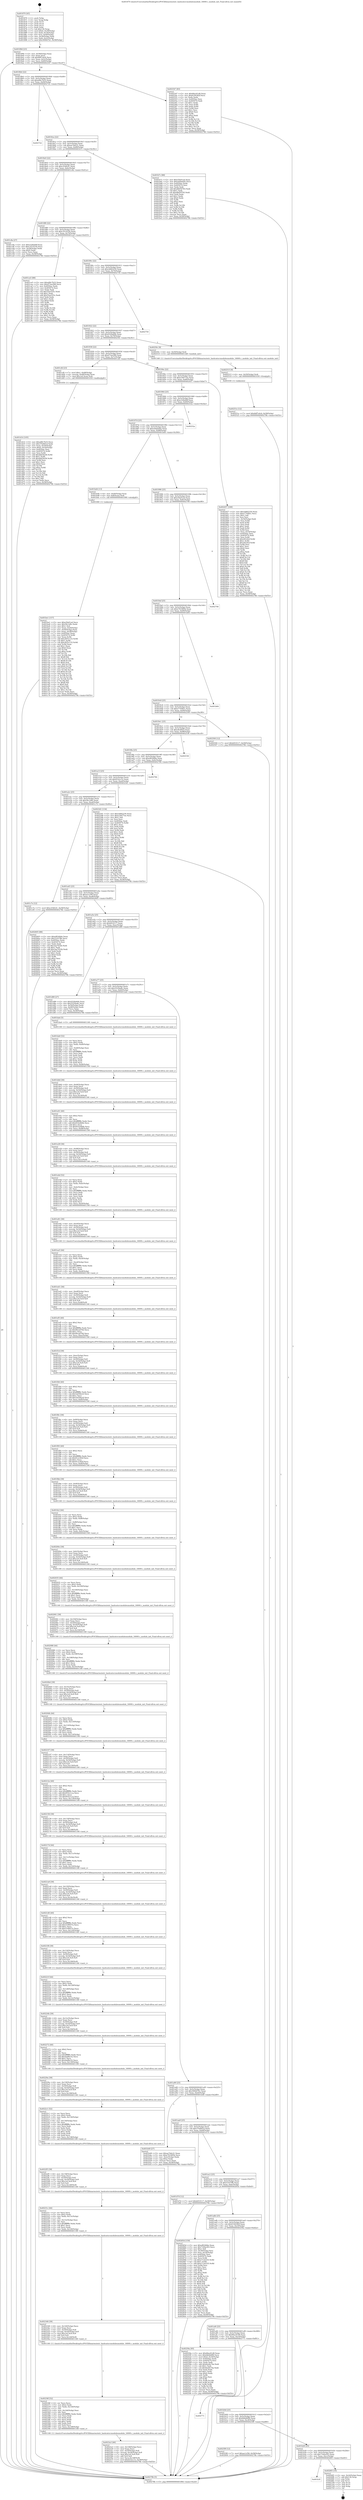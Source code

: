 digraph "0x401870" {
  label = "0x401870 (/mnt/c/Users/mathe/Desktop/tcc/POCII/binaries/extr_hashcatsrcmodulesmodule_16000.c_module_init_Final-ollvm.out::main(0))"
  labelloc = "t"
  node[shape=record]

  Entry [label="",width=0.3,height=0.3,shape=circle,fillcolor=black,style=filled]
  "0x40189d" [label="{
     0x40189d [23]\l
     | [instrs]\l
     &nbsp;&nbsp;0x40189d \<+3\>: mov -0x58(%rbp),%eax\l
     &nbsp;&nbsp;0x4018a0 \<+2\>: mov %eax,%ecx\l
     &nbsp;&nbsp;0x4018a2 \<+6\>: sub $0x8df7e4cb,%ecx\l
     &nbsp;&nbsp;0x4018a8 \<+3\>: mov %eax,-0x5c(%rbp)\l
     &nbsp;&nbsp;0x4018ab \<+3\>: mov %ecx,-0x60(%rbp)\l
     &nbsp;&nbsp;0x4018ae \<+6\>: je 0000000000402547 \<main+0xcd7\>\l
  }"]
  "0x402547" [label="{
     0x402547 [83]\l
     | [instrs]\l
     &nbsp;&nbsp;0x402547 \<+5\>: mov $0x66ac61d9,%eax\l
     &nbsp;&nbsp;0x40254c \<+5\>: mov $0x6194382f,%ecx\l
     &nbsp;&nbsp;0x402551 \<+2\>: xor %edx,%edx\l
     &nbsp;&nbsp;0x402553 \<+7\>: mov 0x4050ac,%esi\l
     &nbsp;&nbsp;0x40255a \<+7\>: mov 0x405074,%edi\l
     &nbsp;&nbsp;0x402561 \<+3\>: sub $0x1,%edx\l
     &nbsp;&nbsp;0x402564 \<+3\>: mov %esi,%r8d\l
     &nbsp;&nbsp;0x402567 \<+3\>: add %edx,%r8d\l
     &nbsp;&nbsp;0x40256a \<+4\>: imul %r8d,%esi\l
     &nbsp;&nbsp;0x40256e \<+3\>: and $0x1,%esi\l
     &nbsp;&nbsp;0x402571 \<+3\>: cmp $0x0,%esi\l
     &nbsp;&nbsp;0x402574 \<+4\>: sete %r9b\l
     &nbsp;&nbsp;0x402578 \<+3\>: cmp $0xa,%edi\l
     &nbsp;&nbsp;0x40257b \<+4\>: setl %r10b\l
     &nbsp;&nbsp;0x40257f \<+3\>: mov %r9b,%r11b\l
     &nbsp;&nbsp;0x402582 \<+3\>: and %r10b,%r11b\l
     &nbsp;&nbsp;0x402585 \<+3\>: xor %r10b,%r9b\l
     &nbsp;&nbsp;0x402588 \<+3\>: or %r9b,%r11b\l
     &nbsp;&nbsp;0x40258b \<+4\>: test $0x1,%r11b\l
     &nbsp;&nbsp;0x40258f \<+3\>: cmovne %ecx,%eax\l
     &nbsp;&nbsp;0x402592 \<+3\>: mov %eax,-0x58(%rbp)\l
     &nbsp;&nbsp;0x402595 \<+5\>: jmp 000000000040278b \<main+0xf1b\>\l
  }"]
  "0x4018b4" [label="{
     0x4018b4 [22]\l
     | [instrs]\l
     &nbsp;&nbsp;0x4018b4 \<+5\>: jmp 00000000004018b9 \<main+0x49\>\l
     &nbsp;&nbsp;0x4018b9 \<+3\>: mov -0x5c(%rbp),%eax\l
     &nbsp;&nbsp;0x4018bc \<+5\>: sub $0xa99c7b33,%eax\l
     &nbsp;&nbsp;0x4018c1 \<+3\>: mov %eax,-0x64(%rbp)\l
     &nbsp;&nbsp;0x4018c4 \<+6\>: je 0000000000402722 \<main+0xeb2\>\l
  }"]
  Exit [label="",width=0.3,height=0.3,shape=circle,fillcolor=black,style=filled,peripheries=2]
  "0x402722" [label="{
     0x402722\l
  }", style=dashed]
  "0x4018ca" [label="{
     0x4018ca [22]\l
     | [instrs]\l
     &nbsp;&nbsp;0x4018ca \<+5\>: jmp 00000000004018cf \<main+0x5f\>\l
     &nbsp;&nbsp;0x4018cf \<+3\>: mov -0x5c(%rbp),%eax\l
     &nbsp;&nbsp;0x4018d2 \<+5\>: sub $0xaa74dc21,%eax\l
     &nbsp;&nbsp;0x4018d7 \<+3\>: mov %eax,-0x68(%rbp)\l
     &nbsp;&nbsp;0x4018da \<+6\>: je 0000000000401b7c \<main+0x30c\>\l
  }"]
  "0x401b3f" [label="{
     0x401b3f\l
  }", style=dashed]
  "0x401b7c" [label="{
     0x401b7c [88]\l
     | [instrs]\l
     &nbsp;&nbsp;0x401b7c \<+5\>: mov $0xe5fa01a4,%eax\l
     &nbsp;&nbsp;0x401b81 \<+5\>: mov $0xe44da0d2,%ecx\l
     &nbsp;&nbsp;0x401b86 \<+7\>: mov 0x4050ac,%edx\l
     &nbsp;&nbsp;0x401b8d \<+7\>: mov 0x405074,%esi\l
     &nbsp;&nbsp;0x401b94 \<+2\>: mov %edx,%edi\l
     &nbsp;&nbsp;0x401b96 \<+6\>: add $0xd6d54763,%edi\l
     &nbsp;&nbsp;0x401b9c \<+3\>: sub $0x1,%edi\l
     &nbsp;&nbsp;0x401b9f \<+6\>: sub $0xd6d54763,%edi\l
     &nbsp;&nbsp;0x401ba5 \<+3\>: imul %edi,%edx\l
     &nbsp;&nbsp;0x401ba8 \<+3\>: and $0x1,%edx\l
     &nbsp;&nbsp;0x401bab \<+3\>: cmp $0x0,%edx\l
     &nbsp;&nbsp;0x401bae \<+4\>: sete %r8b\l
     &nbsp;&nbsp;0x401bb2 \<+3\>: cmp $0xa,%esi\l
     &nbsp;&nbsp;0x401bb5 \<+4\>: setl %r9b\l
     &nbsp;&nbsp;0x401bb9 \<+3\>: mov %r8b,%r10b\l
     &nbsp;&nbsp;0x401bbc \<+3\>: and %r9b,%r10b\l
     &nbsp;&nbsp;0x401bbf \<+3\>: xor %r9b,%r8b\l
     &nbsp;&nbsp;0x401bc2 \<+3\>: or %r8b,%r10b\l
     &nbsp;&nbsp;0x401bc5 \<+4\>: test $0x1,%r10b\l
     &nbsp;&nbsp;0x401bc9 \<+3\>: cmovne %ecx,%eax\l
     &nbsp;&nbsp;0x401bcc \<+3\>: mov %eax,-0x58(%rbp)\l
     &nbsp;&nbsp;0x401bcf \<+5\>: jmp 000000000040278b \<main+0xf1b\>\l
  }"]
  "0x4018e0" [label="{
     0x4018e0 [22]\l
     | [instrs]\l
     &nbsp;&nbsp;0x4018e0 \<+5\>: jmp 00000000004018e5 \<main+0x75\>\l
     &nbsp;&nbsp;0x4018e5 \<+3\>: mov -0x5c(%rbp),%eax\l
     &nbsp;&nbsp;0x4018e8 \<+5\>: sub $0xc254fc41,%eax\l
     &nbsp;&nbsp;0x4018ed \<+3\>: mov %eax,-0x6c(%rbp)\l
     &nbsp;&nbsp;0x4018f0 \<+6\>: je 0000000000401c8a \<main+0x41a\>\l
  }"]
  "0x4026f3" [label="{
     0x4026f3 [19]\l
     | [instrs]\l
     &nbsp;&nbsp;0x4026f3 \<+3\>: mov -0x24(%rbp),%eax\l
     &nbsp;&nbsp;0x4026f6 \<+7\>: add $0x130,%rsp\l
     &nbsp;&nbsp;0x4026fd \<+1\>: pop %rbx\l
     &nbsp;&nbsp;0x4026fe \<+2\>: pop %r12\l
     &nbsp;&nbsp;0x402700 \<+2\>: pop %r14\l
     &nbsp;&nbsp;0x402702 \<+2\>: pop %r15\l
     &nbsp;&nbsp;0x402704 \<+1\>: pop %rbp\l
     &nbsp;&nbsp;0x402705 \<+1\>: ret\l
  }"]
  "0x401c8a" [label="{
     0x401c8a [27]\l
     | [instrs]\l
     &nbsp;&nbsp;0x401c8a \<+5\>: mov $0xe328a9df,%eax\l
     &nbsp;&nbsp;0x401c8f \<+5\>: mov $0xc3514334,%ecx\l
     &nbsp;&nbsp;0x401c94 \<+3\>: mov -0x28(%rbp),%edx\l
     &nbsp;&nbsp;0x401c97 \<+3\>: cmp $0x0,%edx\l
     &nbsp;&nbsp;0x401c9a \<+3\>: cmove %ecx,%eax\l
     &nbsp;&nbsp;0x401c9d \<+3\>: mov %eax,-0x58(%rbp)\l
     &nbsp;&nbsp;0x401ca0 \<+5\>: jmp 000000000040278b \<main+0xf1b\>\l
  }"]
  "0x4018f6" [label="{
     0x4018f6 [22]\l
     | [instrs]\l
     &nbsp;&nbsp;0x4018f6 \<+5\>: jmp 00000000004018fb \<main+0x8b\>\l
     &nbsp;&nbsp;0x4018fb \<+3\>: mov -0x5c(%rbp),%eax\l
     &nbsp;&nbsp;0x4018fe \<+5\>: sub $0xc3514334,%eax\l
     &nbsp;&nbsp;0x401903 \<+3\>: mov %eax,-0x70(%rbp)\l
     &nbsp;&nbsp;0x401906 \<+6\>: je 0000000000401ca5 \<main+0x435\>\l
  }"]
  "0x401b26" [label="{
     0x401b26 [25]\l
     | [instrs]\l
     &nbsp;&nbsp;0x401b26 \<+5\>: jmp 0000000000401b2b \<main+0x2bb\>\l
     &nbsp;&nbsp;0x401b2b \<+3\>: mov -0x5c(%rbp),%eax\l
     &nbsp;&nbsp;0x401b2e \<+5\>: sub $0x7160a303,%eax\l
     &nbsp;&nbsp;0x401b33 \<+6\>: mov %eax,-0xcc(%rbp)\l
     &nbsp;&nbsp;0x401b39 \<+6\>: je 00000000004026f3 \<main+0xe83\>\l
  }"]
  "0x401ca5" [label="{
     0x401ca5 [88]\l
     | [instrs]\l
     &nbsp;&nbsp;0x401ca5 \<+5\>: mov $0xa99c7b33,%eax\l
     &nbsp;&nbsp;0x401caa \<+5\>: mov $0xd73ee589,%ecx\l
     &nbsp;&nbsp;0x401caf \<+7\>: mov 0x4050ac,%edx\l
     &nbsp;&nbsp;0x401cb6 \<+7\>: mov 0x405074,%esi\l
     &nbsp;&nbsp;0x401cbd \<+2\>: mov %edx,%edi\l
     &nbsp;&nbsp;0x401cbf \<+6\>: sub $0x55ee555c,%edi\l
     &nbsp;&nbsp;0x401cc5 \<+3\>: sub $0x1,%edi\l
     &nbsp;&nbsp;0x401cc8 \<+6\>: add $0x55ee555c,%edi\l
     &nbsp;&nbsp;0x401cce \<+3\>: imul %edi,%edx\l
     &nbsp;&nbsp;0x401cd1 \<+3\>: and $0x1,%edx\l
     &nbsp;&nbsp;0x401cd4 \<+3\>: cmp $0x0,%edx\l
     &nbsp;&nbsp;0x401cd7 \<+4\>: sete %r8b\l
     &nbsp;&nbsp;0x401cdb \<+3\>: cmp $0xa,%esi\l
     &nbsp;&nbsp;0x401cde \<+4\>: setl %r9b\l
     &nbsp;&nbsp;0x401ce2 \<+3\>: mov %r8b,%r10b\l
     &nbsp;&nbsp;0x401ce5 \<+3\>: and %r9b,%r10b\l
     &nbsp;&nbsp;0x401ce8 \<+3\>: xor %r9b,%r8b\l
     &nbsp;&nbsp;0x401ceb \<+3\>: or %r8b,%r10b\l
     &nbsp;&nbsp;0x401cee \<+4\>: test $0x1,%r10b\l
     &nbsp;&nbsp;0x401cf2 \<+3\>: cmovne %ecx,%eax\l
     &nbsp;&nbsp;0x401cf5 \<+3\>: mov %eax,-0x58(%rbp)\l
     &nbsp;&nbsp;0x401cf8 \<+5\>: jmp 000000000040278b \<main+0xf1b\>\l
  }"]
  "0x40190c" [label="{
     0x40190c [22]\l
     | [instrs]\l
     &nbsp;&nbsp;0x40190c \<+5\>: jmp 0000000000401911 \<main+0xa1\>\l
     &nbsp;&nbsp;0x401911 \<+3\>: mov -0x5c(%rbp),%eax\l
     &nbsp;&nbsp;0x401914 \<+5\>: sub $0xcb662230,%eax\l
     &nbsp;&nbsp;0x401919 \<+3\>: mov %eax,-0x74(%rbp)\l
     &nbsp;&nbsp;0x40191c \<+6\>: je 0000000000402750 \<main+0xee0\>\l
  }"]
  "0x4025f9" [label="{
     0x4025f9 [12]\l
     | [instrs]\l
     &nbsp;&nbsp;0x4025f9 \<+7\>: movl $0xae1cf36,-0x58(%rbp)\l
     &nbsp;&nbsp;0x402600 \<+5\>: jmp 000000000040278b \<main+0xf1b\>\l
  }"]
  "0x402750" [label="{
     0x402750\l
  }", style=dashed]
  "0x401922" [label="{
     0x401922 [22]\l
     | [instrs]\l
     &nbsp;&nbsp;0x401922 \<+5\>: jmp 0000000000401927 \<main+0xb7\>\l
     &nbsp;&nbsp;0x401927 \<+3\>: mov -0x5c(%rbp),%eax\l
     &nbsp;&nbsp;0x40192a \<+5\>: sub $0xd329a64b,%eax\l
     &nbsp;&nbsp;0x40192f \<+3\>: mov %eax,-0x78(%rbp)\l
     &nbsp;&nbsp;0x401932 \<+6\>: je 000000000040250c \<main+0xc9c\>\l
  }"]
  "0x401b0d" [label="{
     0x401b0d [25]\l
     | [instrs]\l
     &nbsp;&nbsp;0x401b0d \<+5\>: jmp 0000000000401b12 \<main+0x2a2\>\l
     &nbsp;&nbsp;0x401b12 \<+3\>: mov -0x5c(%rbp),%eax\l
     &nbsp;&nbsp;0x401b15 \<+5\>: sub $0x6db4bf99,%eax\l
     &nbsp;&nbsp;0x401b1a \<+6\>: mov %eax,-0xc8(%rbp)\l
     &nbsp;&nbsp;0x401b20 \<+6\>: je 00000000004025f9 \<main+0xd89\>\l
  }"]
  "0x40250c" [label="{
     0x40250c [9]\l
     | [instrs]\l
     &nbsp;&nbsp;0x40250c \<+4\>: mov -0x50(%rbp),%rdi\l
     &nbsp;&nbsp;0x402510 \<+5\>: call 00000000004013d0 \<module_init\>\l
     | [calls]\l
     &nbsp;&nbsp;0x4013d0 \{1\} (/mnt/c/Users/mathe/Desktop/tcc/POCII/binaries/extr_hashcatsrcmodulesmodule_16000.c_module_init_Final-ollvm.out::module_init)\l
  }"]
  "0x401938" [label="{
     0x401938 [22]\l
     | [instrs]\l
     &nbsp;&nbsp;0x401938 \<+5\>: jmp 000000000040193d \<main+0xcd\>\l
     &nbsp;&nbsp;0x40193d \<+3\>: mov -0x5c(%rbp),%eax\l
     &nbsp;&nbsp;0x401940 \<+5\>: sub $0xd73ee589,%eax\l
     &nbsp;&nbsp;0x401945 \<+3\>: mov %eax,-0x7c(%rbp)\l
     &nbsp;&nbsp;0x401948 \<+6\>: je 0000000000401cfd \<main+0x48d\>\l
  }"]
  "0x402771" [label="{
     0x402771\l
  }", style=dashed]
  "0x401cfd" [label="{
     0x401cfd [23]\l
     | [instrs]\l
     &nbsp;&nbsp;0x401cfd \<+7\>: movl $0x1,-0x48(%rbp)\l
     &nbsp;&nbsp;0x401d04 \<+4\>: movslq -0x48(%rbp),%rax\l
     &nbsp;&nbsp;0x401d08 \<+7\>: imul $0x1e0,%rax,%rdi\l
     &nbsp;&nbsp;0x401d0f \<+5\>: call 0000000000401050 \<malloc@plt\>\l
     | [calls]\l
     &nbsp;&nbsp;0x401050 \{1\} (unknown)\l
  }"]
  "0x40194e" [label="{
     0x40194e [22]\l
     | [instrs]\l
     &nbsp;&nbsp;0x40194e \<+5\>: jmp 0000000000401953 \<main+0xe3\>\l
     &nbsp;&nbsp;0x401953 \<+3\>: mov -0x5c(%rbp),%eax\l
     &nbsp;&nbsp;0x401956 \<+5\>: sub $0xe18477ee,%eax\l
     &nbsp;&nbsp;0x40195b \<+3\>: mov %eax,-0x80(%rbp)\l
     &nbsp;&nbsp;0x40195e \<+6\>: je 0000000000402457 \<main+0xbe7\>\l
  }"]
  "0x401af4" [label="{
     0x401af4 [25]\l
     | [instrs]\l
     &nbsp;&nbsp;0x401af4 \<+5\>: jmp 0000000000401af9 \<main+0x289\>\l
     &nbsp;&nbsp;0x401af9 \<+3\>: mov -0x5c(%rbp),%eax\l
     &nbsp;&nbsp;0x401afc \<+5\>: sub $0x66ac61d9,%eax\l
     &nbsp;&nbsp;0x401b01 \<+6\>: mov %eax,-0xc4(%rbp)\l
     &nbsp;&nbsp;0x401b07 \<+6\>: je 0000000000402771 \<main+0xf01\>\l
  }"]
  "0x402457" [label="{
     0x402457 [169]\l
     | [instrs]\l
     &nbsp;&nbsp;0x402457 \<+5\>: mov $0xcb662230,%eax\l
     &nbsp;&nbsp;0x40245c \<+5\>: mov $0xe7704fe1,%ecx\l
     &nbsp;&nbsp;0x402461 \<+2\>: mov $0x1,%dl\l
     &nbsp;&nbsp;0x402463 \<+2\>: xor %esi,%esi\l
     &nbsp;&nbsp;0x402465 \<+3\>: mov -0x54(%rbp),%edi\l
     &nbsp;&nbsp;0x402468 \<+3\>: mov %esi,%r8d\l
     &nbsp;&nbsp;0x40246b \<+3\>: sub %edi,%r8d\l
     &nbsp;&nbsp;0x40246e \<+2\>: mov %esi,%edi\l
     &nbsp;&nbsp;0x402470 \<+3\>: sub $0x1,%edi\l
     &nbsp;&nbsp;0x402473 \<+3\>: add %edi,%r8d\l
     &nbsp;&nbsp;0x402476 \<+3\>: sub %r8d,%esi\l
     &nbsp;&nbsp;0x402479 \<+3\>: mov %esi,-0x54(%rbp)\l
     &nbsp;&nbsp;0x40247c \<+7\>: mov 0x4050ac,%esi\l
     &nbsp;&nbsp;0x402483 \<+7\>: mov 0x405074,%edi\l
     &nbsp;&nbsp;0x40248a \<+3\>: mov %esi,%r8d\l
     &nbsp;&nbsp;0x40248d \<+7\>: add $0x263c6cf,%r8d\l
     &nbsp;&nbsp;0x402494 \<+4\>: sub $0x1,%r8d\l
     &nbsp;&nbsp;0x402498 \<+7\>: sub $0x263c6cf,%r8d\l
     &nbsp;&nbsp;0x40249f \<+4\>: imul %r8d,%esi\l
     &nbsp;&nbsp;0x4024a3 \<+3\>: and $0x1,%esi\l
     &nbsp;&nbsp;0x4024a6 \<+3\>: cmp $0x0,%esi\l
     &nbsp;&nbsp;0x4024a9 \<+4\>: sete %r9b\l
     &nbsp;&nbsp;0x4024ad \<+3\>: cmp $0xa,%edi\l
     &nbsp;&nbsp;0x4024b0 \<+4\>: setl %r10b\l
     &nbsp;&nbsp;0x4024b4 \<+3\>: mov %r9b,%r11b\l
     &nbsp;&nbsp;0x4024b7 \<+4\>: xor $0xff,%r11b\l
     &nbsp;&nbsp;0x4024bb \<+3\>: mov %r10b,%bl\l
     &nbsp;&nbsp;0x4024be \<+3\>: xor $0xff,%bl\l
     &nbsp;&nbsp;0x4024c1 \<+3\>: xor $0x0,%dl\l
     &nbsp;&nbsp;0x4024c4 \<+3\>: mov %r11b,%r14b\l
     &nbsp;&nbsp;0x4024c7 \<+4\>: and $0x0,%r14b\l
     &nbsp;&nbsp;0x4024cb \<+3\>: and %dl,%r9b\l
     &nbsp;&nbsp;0x4024ce \<+3\>: mov %bl,%r15b\l
     &nbsp;&nbsp;0x4024d1 \<+4\>: and $0x0,%r15b\l
     &nbsp;&nbsp;0x4024d5 \<+3\>: and %dl,%r10b\l
     &nbsp;&nbsp;0x4024d8 \<+3\>: or %r9b,%r14b\l
     &nbsp;&nbsp;0x4024db \<+3\>: or %r10b,%r15b\l
     &nbsp;&nbsp;0x4024de \<+3\>: xor %r15b,%r14b\l
     &nbsp;&nbsp;0x4024e1 \<+3\>: or %bl,%r11b\l
     &nbsp;&nbsp;0x4024e4 \<+4\>: xor $0xff,%r11b\l
     &nbsp;&nbsp;0x4024e8 \<+3\>: or $0x0,%dl\l
     &nbsp;&nbsp;0x4024eb \<+3\>: and %dl,%r11b\l
     &nbsp;&nbsp;0x4024ee \<+3\>: or %r11b,%r14b\l
     &nbsp;&nbsp;0x4024f1 \<+4\>: test $0x1,%r14b\l
     &nbsp;&nbsp;0x4024f5 \<+3\>: cmovne %ecx,%eax\l
     &nbsp;&nbsp;0x4024f8 \<+3\>: mov %eax,-0x58(%rbp)\l
     &nbsp;&nbsp;0x4024fb \<+5\>: jmp 000000000040278b \<main+0xf1b\>\l
  }"]
  "0x401964" [label="{
     0x401964 [25]\l
     | [instrs]\l
     &nbsp;&nbsp;0x401964 \<+5\>: jmp 0000000000401969 \<main+0xf9\>\l
     &nbsp;&nbsp;0x401969 \<+3\>: mov -0x5c(%rbp),%eax\l
     &nbsp;&nbsp;0x40196c \<+5\>: sub $0xe328a9df,%eax\l
     &nbsp;&nbsp;0x401971 \<+6\>: mov %eax,-0x84(%rbp)\l
     &nbsp;&nbsp;0x401977 \<+6\>: je 000000000040252a \<main+0xcba\>\l
  }"]
  "0x40259a" [label="{
     0x40259a [95]\l
     | [instrs]\l
     &nbsp;&nbsp;0x40259a \<+5\>: mov $0x66ac61d9,%eax\l
     &nbsp;&nbsp;0x40259f \<+5\>: mov $0x6db4bf99,%ecx\l
     &nbsp;&nbsp;0x4025a4 \<+7\>: movl $0x0,-0x30(%rbp)\l
     &nbsp;&nbsp;0x4025ab \<+7\>: mov 0x4050ac,%edx\l
     &nbsp;&nbsp;0x4025b2 \<+7\>: mov 0x405074,%esi\l
     &nbsp;&nbsp;0x4025b9 \<+2\>: mov %edx,%edi\l
     &nbsp;&nbsp;0x4025bb \<+6\>: add $0x6ee8e7da,%edi\l
     &nbsp;&nbsp;0x4025c1 \<+3\>: sub $0x1,%edi\l
     &nbsp;&nbsp;0x4025c4 \<+6\>: sub $0x6ee8e7da,%edi\l
     &nbsp;&nbsp;0x4025ca \<+3\>: imul %edi,%edx\l
     &nbsp;&nbsp;0x4025cd \<+3\>: and $0x1,%edx\l
     &nbsp;&nbsp;0x4025d0 \<+3\>: cmp $0x0,%edx\l
     &nbsp;&nbsp;0x4025d3 \<+4\>: sete %r8b\l
     &nbsp;&nbsp;0x4025d7 \<+3\>: cmp $0xa,%esi\l
     &nbsp;&nbsp;0x4025da \<+4\>: setl %r9b\l
     &nbsp;&nbsp;0x4025de \<+3\>: mov %r8b,%r10b\l
     &nbsp;&nbsp;0x4025e1 \<+3\>: and %r9b,%r10b\l
     &nbsp;&nbsp;0x4025e4 \<+3\>: xor %r9b,%r8b\l
     &nbsp;&nbsp;0x4025e7 \<+3\>: or %r8b,%r10b\l
     &nbsp;&nbsp;0x4025ea \<+4\>: test $0x1,%r10b\l
     &nbsp;&nbsp;0x4025ee \<+3\>: cmovne %ecx,%eax\l
     &nbsp;&nbsp;0x4025f1 \<+3\>: mov %eax,-0x58(%rbp)\l
     &nbsp;&nbsp;0x4025f4 \<+5\>: jmp 000000000040278b \<main+0xf1b\>\l
  }"]
  "0x40252a" [label="{
     0x40252a\l
  }", style=dashed]
  "0x40197d" [label="{
     0x40197d [25]\l
     | [instrs]\l
     &nbsp;&nbsp;0x40197d \<+5\>: jmp 0000000000401982 \<main+0x112\>\l
     &nbsp;&nbsp;0x401982 \<+3\>: mov -0x5c(%rbp),%eax\l
     &nbsp;&nbsp;0x401985 \<+5\>: sub $0xe44da0d2,%eax\l
     &nbsp;&nbsp;0x40198a \<+6\>: mov %eax,-0x88(%rbp)\l
     &nbsp;&nbsp;0x401990 \<+6\>: je 0000000000401bd4 \<main+0x364\>\l
  }"]
  "0x401adb" [label="{
     0x401adb [25]\l
     | [instrs]\l
     &nbsp;&nbsp;0x401adb \<+5\>: jmp 0000000000401ae0 \<main+0x270\>\l
     &nbsp;&nbsp;0x401ae0 \<+3\>: mov -0x5c(%rbp),%eax\l
     &nbsp;&nbsp;0x401ae3 \<+5\>: sub $0x6194382f,%eax\l
     &nbsp;&nbsp;0x401ae8 \<+6\>: mov %eax,-0xc0(%rbp)\l
     &nbsp;&nbsp;0x401aee \<+6\>: je 000000000040259a \<main+0xd2a\>\l
  }"]
  "0x401bd4" [label="{
     0x401bd4 [13]\l
     | [instrs]\l
     &nbsp;&nbsp;0x401bd4 \<+4\>: mov -0x40(%rbp),%rax\l
     &nbsp;&nbsp;0x401bd8 \<+4\>: mov 0x8(%rax),%rdi\l
     &nbsp;&nbsp;0x401bdc \<+5\>: call 0000000000401060 \<atoi@plt\>\l
     | [calls]\l
     &nbsp;&nbsp;0x401060 \{1\} (unknown)\l
  }"]
  "0x401996" [label="{
     0x401996 [25]\l
     | [instrs]\l
     &nbsp;&nbsp;0x401996 \<+5\>: jmp 000000000040199b \<main+0x12b\>\l
     &nbsp;&nbsp;0x40199b \<+3\>: mov -0x5c(%rbp),%eax\l
     &nbsp;&nbsp;0x40199e \<+5\>: sub $0xe5fa01a4,%eax\l
     &nbsp;&nbsp;0x4019a3 \<+6\>: mov %eax,-0x8c(%rbp)\l
     &nbsp;&nbsp;0x4019a9 \<+6\>: je 0000000000402706 \<main+0xe96\>\l
  }"]
  "0x40265d" [label="{
     0x40265d [150]\l
     | [instrs]\l
     &nbsp;&nbsp;0x40265d \<+5\>: mov $0xef8349de,%eax\l
     &nbsp;&nbsp;0x402662 \<+5\>: mov $0x7160a303,%ecx\l
     &nbsp;&nbsp;0x402667 \<+2\>: mov $0x1,%dl\l
     &nbsp;&nbsp;0x402669 \<+3\>: mov -0x30(%rbp),%esi\l
     &nbsp;&nbsp;0x40266c \<+3\>: mov %esi,-0x24(%rbp)\l
     &nbsp;&nbsp;0x40266f \<+7\>: mov 0x4050ac,%esi\l
     &nbsp;&nbsp;0x402676 \<+7\>: mov 0x405074,%edi\l
     &nbsp;&nbsp;0x40267d \<+3\>: mov %esi,%r8d\l
     &nbsp;&nbsp;0x402680 \<+7\>: sub $0xe71eb335,%r8d\l
     &nbsp;&nbsp;0x402687 \<+4\>: sub $0x1,%r8d\l
     &nbsp;&nbsp;0x40268b \<+7\>: add $0xe71eb335,%r8d\l
     &nbsp;&nbsp;0x402692 \<+4\>: imul %r8d,%esi\l
     &nbsp;&nbsp;0x402696 \<+3\>: and $0x1,%esi\l
     &nbsp;&nbsp;0x402699 \<+3\>: cmp $0x0,%esi\l
     &nbsp;&nbsp;0x40269c \<+4\>: sete %r9b\l
     &nbsp;&nbsp;0x4026a0 \<+3\>: cmp $0xa,%edi\l
     &nbsp;&nbsp;0x4026a3 \<+4\>: setl %r10b\l
     &nbsp;&nbsp;0x4026a7 \<+3\>: mov %r9b,%r11b\l
     &nbsp;&nbsp;0x4026aa \<+4\>: xor $0xff,%r11b\l
     &nbsp;&nbsp;0x4026ae \<+3\>: mov %r10b,%bl\l
     &nbsp;&nbsp;0x4026b1 \<+3\>: xor $0xff,%bl\l
     &nbsp;&nbsp;0x4026b4 \<+3\>: xor $0x0,%dl\l
     &nbsp;&nbsp;0x4026b7 \<+3\>: mov %r11b,%r14b\l
     &nbsp;&nbsp;0x4026ba \<+4\>: and $0x0,%r14b\l
     &nbsp;&nbsp;0x4026be \<+3\>: and %dl,%r9b\l
     &nbsp;&nbsp;0x4026c1 \<+3\>: mov %bl,%r15b\l
     &nbsp;&nbsp;0x4026c4 \<+4\>: and $0x0,%r15b\l
     &nbsp;&nbsp;0x4026c8 \<+3\>: and %dl,%r10b\l
     &nbsp;&nbsp;0x4026cb \<+3\>: or %r9b,%r14b\l
     &nbsp;&nbsp;0x4026ce \<+3\>: or %r10b,%r15b\l
     &nbsp;&nbsp;0x4026d1 \<+3\>: xor %r15b,%r14b\l
     &nbsp;&nbsp;0x4026d4 \<+3\>: or %bl,%r11b\l
     &nbsp;&nbsp;0x4026d7 \<+4\>: xor $0xff,%r11b\l
     &nbsp;&nbsp;0x4026db \<+3\>: or $0x0,%dl\l
     &nbsp;&nbsp;0x4026de \<+3\>: and %dl,%r11b\l
     &nbsp;&nbsp;0x4026e1 \<+3\>: or %r11b,%r14b\l
     &nbsp;&nbsp;0x4026e4 \<+4\>: test $0x1,%r14b\l
     &nbsp;&nbsp;0x4026e8 \<+3\>: cmovne %ecx,%eax\l
     &nbsp;&nbsp;0x4026eb \<+3\>: mov %eax,-0x58(%rbp)\l
     &nbsp;&nbsp;0x4026ee \<+5\>: jmp 000000000040278b \<main+0xf1b\>\l
  }"]
  "0x402706" [label="{
     0x402706\l
  }", style=dashed]
  "0x4019af" [label="{
     0x4019af [25]\l
     | [instrs]\l
     &nbsp;&nbsp;0x4019af \<+5\>: jmp 00000000004019b4 \<main+0x144\>\l
     &nbsp;&nbsp;0x4019b4 \<+3\>: mov -0x5c(%rbp),%eax\l
     &nbsp;&nbsp;0x4019b7 \<+5\>: sub $0xe761685b,%eax\l
     &nbsp;&nbsp;0x4019bc \<+6\>: mov %eax,-0x90(%rbp)\l
     &nbsp;&nbsp;0x4019c2 \<+6\>: je 0000000000401b64 \<main+0x2f4\>\l
  }"]
  "0x40251e" [label="{
     0x40251e [12]\l
     | [instrs]\l
     &nbsp;&nbsp;0x40251e \<+7\>: movl $0x8df7e4cb,-0x58(%rbp)\l
     &nbsp;&nbsp;0x402525 \<+5\>: jmp 000000000040278b \<main+0xf1b\>\l
  }"]
  "0x401b64" [label="{
     0x401b64\l
  }", style=dashed]
  "0x4019c8" [label="{
     0x4019c8 [25]\l
     | [instrs]\l
     &nbsp;&nbsp;0x4019c8 \<+5\>: jmp 00000000004019cd \<main+0x15d\>\l
     &nbsp;&nbsp;0x4019cd \<+3\>: mov -0x5c(%rbp),%eax\l
     &nbsp;&nbsp;0x4019d0 \<+5\>: sub $0xe7704fe1,%eax\l
     &nbsp;&nbsp;0x4019d5 \<+6\>: mov %eax,-0x94(%rbp)\l
     &nbsp;&nbsp;0x4019db \<+6\>: je 0000000000402500 \<main+0xc90\>\l
  }"]
  "0x402515" [label="{
     0x402515 [9]\l
     | [instrs]\l
     &nbsp;&nbsp;0x402515 \<+4\>: mov -0x50(%rbp),%rdi\l
     &nbsp;&nbsp;0x402519 \<+5\>: call 0000000000401030 \<free@plt\>\l
     | [calls]\l
     &nbsp;&nbsp;0x401030 \{1\} (unknown)\l
  }"]
  "0x402500" [label="{
     0x402500 [12]\l
     | [instrs]\l
     &nbsp;&nbsp;0x402500 \<+7\>: movl $0xb910117,-0x58(%rbp)\l
     &nbsp;&nbsp;0x402507 \<+5\>: jmp 000000000040278b \<main+0xf1b\>\l
  }"]
  "0x4019e1" [label="{
     0x4019e1 [25]\l
     | [instrs]\l
     &nbsp;&nbsp;0x4019e1 \<+5\>: jmp 00000000004019e6 \<main+0x176\>\l
     &nbsp;&nbsp;0x4019e6 \<+3\>: mov -0x5c(%rbp),%eax\l
     &nbsp;&nbsp;0x4019e9 \<+5\>: sub $0xe8cf4f23,%eax\l
     &nbsp;&nbsp;0x4019ee \<+6\>: mov %eax,-0x98(%rbp)\l
     &nbsp;&nbsp;0x4019f4 \<+6\>: je 0000000000402536 \<main+0xcc6\>\l
  }"]
  "0x4023a3" [label="{
     0x4023a3 [46]\l
     | [instrs]\l
     &nbsp;&nbsp;0x4023a3 \<+6\>: mov -0x148(%rbp),%ecx\l
     &nbsp;&nbsp;0x4023a9 \<+3\>: imul %eax,%ecx\l
     &nbsp;&nbsp;0x4023ac \<+4\>: mov -0x50(%rbp),%r8\l
     &nbsp;&nbsp;0x4023b0 \<+4\>: movslq -0x54(%rbp),%r9\l
     &nbsp;&nbsp;0x4023b4 \<+7\>: imul $0x1e0,%r9,%r9\l
     &nbsp;&nbsp;0x4023bb \<+3\>: add %r9,%r8\l
     &nbsp;&nbsp;0x4023be \<+7\>: mov %ecx,0x1d8(%r8)\l
     &nbsp;&nbsp;0x4023c5 \<+7\>: movl $0xf232cc1e,-0x58(%rbp)\l
     &nbsp;&nbsp;0x4023cc \<+5\>: jmp 000000000040278b \<main+0xf1b\>\l
  }"]
  "0x402536" [label="{
     0x402536\l
  }", style=dashed]
  "0x4019fa" [label="{
     0x4019fa [25]\l
     | [instrs]\l
     &nbsp;&nbsp;0x4019fa \<+5\>: jmp 00000000004019ff \<main+0x18f\>\l
     &nbsp;&nbsp;0x4019ff \<+3\>: mov -0x5c(%rbp),%eax\l
     &nbsp;&nbsp;0x401a02 \<+5\>: sub $0xef8349de,%eax\l
     &nbsp;&nbsp;0x401a07 \<+6\>: mov %eax,-0x9c(%rbp)\l
     &nbsp;&nbsp;0x401a0d \<+6\>: je 0000000000402784 \<main+0xf14\>\l
  }"]
  "0x40236f" [label="{
     0x40236f [52]\l
     | [instrs]\l
     &nbsp;&nbsp;0x40236f \<+2\>: xor %ecx,%ecx\l
     &nbsp;&nbsp;0x402371 \<+5\>: mov $0x2,%edx\l
     &nbsp;&nbsp;0x402376 \<+6\>: mov %edx,-0x144(%rbp)\l
     &nbsp;&nbsp;0x40237c \<+1\>: cltd\l
     &nbsp;&nbsp;0x40237d \<+6\>: mov -0x144(%rbp),%esi\l
     &nbsp;&nbsp;0x402383 \<+2\>: idiv %esi\l
     &nbsp;&nbsp;0x402385 \<+6\>: imul $0xfffffffe,%edx,%edx\l
     &nbsp;&nbsp;0x40238b \<+2\>: mov %ecx,%edi\l
     &nbsp;&nbsp;0x40238d \<+2\>: sub %edx,%edi\l
     &nbsp;&nbsp;0x40238f \<+2\>: mov %ecx,%edx\l
     &nbsp;&nbsp;0x402391 \<+3\>: sub $0x1,%edx\l
     &nbsp;&nbsp;0x402394 \<+2\>: add %edx,%edi\l
     &nbsp;&nbsp;0x402396 \<+2\>: sub %edi,%ecx\l
     &nbsp;&nbsp;0x402398 \<+6\>: mov %ecx,-0x148(%rbp)\l
     &nbsp;&nbsp;0x40239e \<+5\>: call 0000000000401160 \<next_i\>\l
     | [calls]\l
     &nbsp;&nbsp;0x401160 \{1\} (/mnt/c/Users/mathe/Desktop/tcc/POCII/binaries/extr_hashcatsrcmodulesmodule_16000.c_module_init_Final-ollvm.out::next_i)\l
  }"]
  "0x402784" [label="{
     0x402784\l
  }", style=dashed]
  "0x401a13" [label="{
     0x401a13 [25]\l
     | [instrs]\l
     &nbsp;&nbsp;0x401a13 \<+5\>: jmp 0000000000401a18 \<main+0x1a8\>\l
     &nbsp;&nbsp;0x401a18 \<+3\>: mov -0x5c(%rbp),%eax\l
     &nbsp;&nbsp;0x401a1b \<+5\>: sub $0xf232cc1e,%eax\l
     &nbsp;&nbsp;0x401a20 \<+6\>: mov %eax,-0xa0(%rbp)\l
     &nbsp;&nbsp;0x401a26 \<+6\>: je 00000000004023d1 \<main+0xb61\>\l
  }"]
  "0x402348" [label="{
     0x402348 [39]\l
     | [instrs]\l
     &nbsp;&nbsp;0x402348 \<+6\>: mov -0x140(%rbp),%ecx\l
     &nbsp;&nbsp;0x40234e \<+3\>: imul %eax,%ecx\l
     &nbsp;&nbsp;0x402351 \<+4\>: mov -0x50(%rbp),%r8\l
     &nbsp;&nbsp;0x402355 \<+4\>: movslq -0x54(%rbp),%r9\l
     &nbsp;&nbsp;0x402359 \<+7\>: imul $0x1e0,%r9,%r9\l
     &nbsp;&nbsp;0x402360 \<+3\>: add %r9,%r8\l
     &nbsp;&nbsp;0x402363 \<+7\>: mov %ecx,0x1d4(%r8)\l
     &nbsp;&nbsp;0x40236a \<+5\>: call 0000000000401160 \<next_i\>\l
     | [calls]\l
     &nbsp;&nbsp;0x401160 \{1\} (/mnt/c/Users/mathe/Desktop/tcc/POCII/binaries/extr_hashcatsrcmodulesmodule_16000.c_module_init_Final-ollvm.out::next_i)\l
  }"]
  "0x4023d1" [label="{
     0x4023d1 [134]\l
     | [instrs]\l
     &nbsp;&nbsp;0x4023d1 \<+5\>: mov $0xcb662230,%eax\l
     &nbsp;&nbsp;0x4023d6 \<+5\>: mov $0xe18477ee,%ecx\l
     &nbsp;&nbsp;0x4023db \<+2\>: mov $0x1,%dl\l
     &nbsp;&nbsp;0x4023dd \<+2\>: xor %esi,%esi\l
     &nbsp;&nbsp;0x4023df \<+7\>: mov 0x4050ac,%edi\l
     &nbsp;&nbsp;0x4023e6 \<+8\>: mov 0x405074,%r8d\l
     &nbsp;&nbsp;0x4023ee \<+3\>: sub $0x1,%esi\l
     &nbsp;&nbsp;0x4023f1 \<+3\>: mov %edi,%r9d\l
     &nbsp;&nbsp;0x4023f4 \<+3\>: add %esi,%r9d\l
     &nbsp;&nbsp;0x4023f7 \<+4\>: imul %r9d,%edi\l
     &nbsp;&nbsp;0x4023fb \<+3\>: and $0x1,%edi\l
     &nbsp;&nbsp;0x4023fe \<+3\>: cmp $0x0,%edi\l
     &nbsp;&nbsp;0x402401 \<+4\>: sete %r10b\l
     &nbsp;&nbsp;0x402405 \<+4\>: cmp $0xa,%r8d\l
     &nbsp;&nbsp;0x402409 \<+4\>: setl %r11b\l
     &nbsp;&nbsp;0x40240d \<+3\>: mov %r10b,%bl\l
     &nbsp;&nbsp;0x402410 \<+3\>: xor $0xff,%bl\l
     &nbsp;&nbsp;0x402413 \<+3\>: mov %r11b,%r14b\l
     &nbsp;&nbsp;0x402416 \<+4\>: xor $0xff,%r14b\l
     &nbsp;&nbsp;0x40241a \<+3\>: xor $0x0,%dl\l
     &nbsp;&nbsp;0x40241d \<+3\>: mov %bl,%r15b\l
     &nbsp;&nbsp;0x402420 \<+4\>: and $0x0,%r15b\l
     &nbsp;&nbsp;0x402424 \<+3\>: and %dl,%r10b\l
     &nbsp;&nbsp;0x402427 \<+3\>: mov %r14b,%r12b\l
     &nbsp;&nbsp;0x40242a \<+4\>: and $0x0,%r12b\l
     &nbsp;&nbsp;0x40242e \<+3\>: and %dl,%r11b\l
     &nbsp;&nbsp;0x402431 \<+3\>: or %r10b,%r15b\l
     &nbsp;&nbsp;0x402434 \<+3\>: or %r11b,%r12b\l
     &nbsp;&nbsp;0x402437 \<+3\>: xor %r12b,%r15b\l
     &nbsp;&nbsp;0x40243a \<+3\>: or %r14b,%bl\l
     &nbsp;&nbsp;0x40243d \<+3\>: xor $0xff,%bl\l
     &nbsp;&nbsp;0x402440 \<+3\>: or $0x0,%dl\l
     &nbsp;&nbsp;0x402443 \<+2\>: and %dl,%bl\l
     &nbsp;&nbsp;0x402445 \<+3\>: or %bl,%r15b\l
     &nbsp;&nbsp;0x402448 \<+4\>: test $0x1,%r15b\l
     &nbsp;&nbsp;0x40244c \<+3\>: cmovne %ecx,%eax\l
     &nbsp;&nbsp;0x40244f \<+3\>: mov %eax,-0x58(%rbp)\l
     &nbsp;&nbsp;0x402452 \<+5\>: jmp 000000000040278b \<main+0xf1b\>\l
  }"]
  "0x401a2c" [label="{
     0x401a2c [25]\l
     | [instrs]\l
     &nbsp;&nbsp;0x401a2c \<+5\>: jmp 0000000000401a31 \<main+0x1c1\>\l
     &nbsp;&nbsp;0x401a31 \<+3\>: mov -0x5c(%rbp),%eax\l
     &nbsp;&nbsp;0x401a34 \<+5\>: sub $0x59c1d9c,%eax\l
     &nbsp;&nbsp;0x401a39 \<+6\>: mov %eax,-0xa4(%rbp)\l
     &nbsp;&nbsp;0x401a3f \<+6\>: je 0000000000401c7e \<main+0x40e\>\l
  }"]
  "0x40231c" [label="{
     0x40231c [44]\l
     | [instrs]\l
     &nbsp;&nbsp;0x40231c \<+2\>: xor %ecx,%ecx\l
     &nbsp;&nbsp;0x40231e \<+5\>: mov $0x2,%edx\l
     &nbsp;&nbsp;0x402323 \<+6\>: mov %edx,-0x13c(%rbp)\l
     &nbsp;&nbsp;0x402329 \<+1\>: cltd\l
     &nbsp;&nbsp;0x40232a \<+6\>: mov -0x13c(%rbp),%esi\l
     &nbsp;&nbsp;0x402330 \<+2\>: idiv %esi\l
     &nbsp;&nbsp;0x402332 \<+6\>: imul $0xfffffffe,%edx,%edx\l
     &nbsp;&nbsp;0x402338 \<+3\>: sub $0x1,%ecx\l
     &nbsp;&nbsp;0x40233b \<+2\>: sub %ecx,%edx\l
     &nbsp;&nbsp;0x40233d \<+6\>: mov %edx,-0x140(%rbp)\l
     &nbsp;&nbsp;0x402343 \<+5\>: call 0000000000401160 \<next_i\>\l
     | [calls]\l
     &nbsp;&nbsp;0x401160 \{1\} (/mnt/c/Users/mathe/Desktop/tcc/POCII/binaries/extr_hashcatsrcmodulesmodule_16000.c_module_init_Final-ollvm.out::next_i)\l
  }"]
  "0x401c7e" [label="{
     0x401c7e [12]\l
     | [instrs]\l
     &nbsp;&nbsp;0x401c7e \<+7\>: movl $0xc254fc41,-0x58(%rbp)\l
     &nbsp;&nbsp;0x401c85 \<+5\>: jmp 000000000040278b \<main+0xf1b\>\l
  }"]
  "0x401a45" [label="{
     0x401a45 [25]\l
     | [instrs]\l
     &nbsp;&nbsp;0x401a45 \<+5\>: jmp 0000000000401a4a \<main+0x1da\>\l
     &nbsp;&nbsp;0x401a4a \<+3\>: mov -0x5c(%rbp),%eax\l
     &nbsp;&nbsp;0x401a4d \<+5\>: sub $0xae1cf36,%eax\l
     &nbsp;&nbsp;0x401a52 \<+6\>: mov %eax,-0xa8(%rbp)\l
     &nbsp;&nbsp;0x401a58 \<+6\>: je 0000000000402605 \<main+0xd95\>\l
  }"]
  "0x4022f5" [label="{
     0x4022f5 [39]\l
     | [instrs]\l
     &nbsp;&nbsp;0x4022f5 \<+6\>: mov -0x138(%rbp),%ecx\l
     &nbsp;&nbsp;0x4022fb \<+3\>: imul %eax,%ecx\l
     &nbsp;&nbsp;0x4022fe \<+4\>: mov -0x50(%rbp),%r8\l
     &nbsp;&nbsp;0x402302 \<+4\>: movslq -0x54(%rbp),%r9\l
     &nbsp;&nbsp;0x402306 \<+7\>: imul $0x1e0,%r9,%r9\l
     &nbsp;&nbsp;0x40230d \<+3\>: add %r9,%r8\l
     &nbsp;&nbsp;0x402310 \<+7\>: mov %ecx,0x1d0(%r8)\l
     &nbsp;&nbsp;0x402317 \<+5\>: call 0000000000401160 \<next_i\>\l
     | [calls]\l
     &nbsp;&nbsp;0x401160 \{1\} (/mnt/c/Users/mathe/Desktop/tcc/POCII/binaries/extr_hashcatsrcmodulesmodule_16000.c_module_init_Final-ollvm.out::next_i)\l
  }"]
  "0x402605" [label="{
     0x402605 [88]\l
     | [instrs]\l
     &nbsp;&nbsp;0x402605 \<+5\>: mov $0xef8349de,%eax\l
     &nbsp;&nbsp;0x40260a \<+5\>: mov $0x51037ffe,%ecx\l
     &nbsp;&nbsp;0x40260f \<+7\>: mov 0x4050ac,%edx\l
     &nbsp;&nbsp;0x402616 \<+7\>: mov 0x405074,%esi\l
     &nbsp;&nbsp;0x40261d \<+2\>: mov %edx,%edi\l
     &nbsp;&nbsp;0x40261f \<+6\>: sub $0x3aa7432b,%edi\l
     &nbsp;&nbsp;0x402625 \<+3\>: sub $0x1,%edi\l
     &nbsp;&nbsp;0x402628 \<+6\>: add $0x3aa7432b,%edi\l
     &nbsp;&nbsp;0x40262e \<+3\>: imul %edi,%edx\l
     &nbsp;&nbsp;0x402631 \<+3\>: and $0x1,%edx\l
     &nbsp;&nbsp;0x402634 \<+3\>: cmp $0x0,%edx\l
     &nbsp;&nbsp;0x402637 \<+4\>: sete %r8b\l
     &nbsp;&nbsp;0x40263b \<+3\>: cmp $0xa,%esi\l
     &nbsp;&nbsp;0x40263e \<+4\>: setl %r9b\l
     &nbsp;&nbsp;0x402642 \<+3\>: mov %r8b,%r10b\l
     &nbsp;&nbsp;0x402645 \<+3\>: and %r9b,%r10b\l
     &nbsp;&nbsp;0x402648 \<+3\>: xor %r9b,%r8b\l
     &nbsp;&nbsp;0x40264b \<+3\>: or %r8b,%r10b\l
     &nbsp;&nbsp;0x40264e \<+4\>: test $0x1,%r10b\l
     &nbsp;&nbsp;0x402652 \<+3\>: cmovne %ecx,%eax\l
     &nbsp;&nbsp;0x402655 \<+3\>: mov %eax,-0x58(%rbp)\l
     &nbsp;&nbsp;0x402658 \<+5\>: jmp 000000000040278b \<main+0xf1b\>\l
  }"]
  "0x401a5e" [label="{
     0x401a5e [25]\l
     | [instrs]\l
     &nbsp;&nbsp;0x401a5e \<+5\>: jmp 0000000000401a63 \<main+0x1f3\>\l
     &nbsp;&nbsp;0x401a63 \<+3\>: mov -0x5c(%rbp),%eax\l
     &nbsp;&nbsp;0x401a66 \<+5\>: sub $0xb910117,%eax\l
     &nbsp;&nbsp;0x401a6b \<+6\>: mov %eax,-0xac(%rbp)\l
     &nbsp;&nbsp;0x401a71 \<+6\>: je 0000000000401d89 \<main+0x519\>\l
  }"]
  "0x4022c1" [label="{
     0x4022c1 [52]\l
     | [instrs]\l
     &nbsp;&nbsp;0x4022c1 \<+2\>: xor %ecx,%ecx\l
     &nbsp;&nbsp;0x4022c3 \<+5\>: mov $0x2,%edx\l
     &nbsp;&nbsp;0x4022c8 \<+6\>: mov %edx,-0x134(%rbp)\l
     &nbsp;&nbsp;0x4022ce \<+1\>: cltd\l
     &nbsp;&nbsp;0x4022cf \<+6\>: mov -0x134(%rbp),%esi\l
     &nbsp;&nbsp;0x4022d5 \<+2\>: idiv %esi\l
     &nbsp;&nbsp;0x4022d7 \<+6\>: imul $0xfffffffe,%edx,%edx\l
     &nbsp;&nbsp;0x4022dd \<+2\>: mov %ecx,%edi\l
     &nbsp;&nbsp;0x4022df \<+2\>: sub %edx,%edi\l
     &nbsp;&nbsp;0x4022e1 \<+2\>: mov %ecx,%edx\l
     &nbsp;&nbsp;0x4022e3 \<+3\>: sub $0x1,%edx\l
     &nbsp;&nbsp;0x4022e6 \<+2\>: add %edx,%edi\l
     &nbsp;&nbsp;0x4022e8 \<+2\>: sub %edi,%ecx\l
     &nbsp;&nbsp;0x4022ea \<+6\>: mov %ecx,-0x138(%rbp)\l
     &nbsp;&nbsp;0x4022f0 \<+5\>: call 0000000000401160 \<next_i\>\l
     | [calls]\l
     &nbsp;&nbsp;0x401160 \{1\} (/mnt/c/Users/mathe/Desktop/tcc/POCII/binaries/extr_hashcatsrcmodulesmodule_16000.c_module_init_Final-ollvm.out::next_i)\l
  }"]
  "0x401d89" [label="{
     0x401d89 [27]\l
     | [instrs]\l
     &nbsp;&nbsp;0x401d89 \<+5\>: mov $0xd329a64b,%eax\l
     &nbsp;&nbsp;0x401d8e \<+5\>: mov $0x2525ba8c,%ecx\l
     &nbsp;&nbsp;0x401d93 \<+3\>: mov -0x54(%rbp),%edx\l
     &nbsp;&nbsp;0x401d96 \<+3\>: cmp -0x48(%rbp),%edx\l
     &nbsp;&nbsp;0x401d99 \<+3\>: cmovl %ecx,%eax\l
     &nbsp;&nbsp;0x401d9c \<+3\>: mov %eax,-0x58(%rbp)\l
     &nbsp;&nbsp;0x401d9f \<+5\>: jmp 000000000040278b \<main+0xf1b\>\l
  }"]
  "0x401a77" [label="{
     0x401a77 [25]\l
     | [instrs]\l
     &nbsp;&nbsp;0x401a77 \<+5\>: jmp 0000000000401a7c \<main+0x20c\>\l
     &nbsp;&nbsp;0x401a7c \<+3\>: mov -0x5c(%rbp),%eax\l
     &nbsp;&nbsp;0x401a7f \<+5\>: sub $0x2525ba8c,%eax\l
     &nbsp;&nbsp;0x401a84 \<+6\>: mov %eax,-0xb0(%rbp)\l
     &nbsp;&nbsp;0x401a8a \<+6\>: je 0000000000401da4 \<main+0x534\>\l
  }"]
  "0x40229a" [label="{
     0x40229a [39]\l
     | [instrs]\l
     &nbsp;&nbsp;0x40229a \<+6\>: mov -0x130(%rbp),%ecx\l
     &nbsp;&nbsp;0x4022a0 \<+3\>: imul %eax,%ecx\l
     &nbsp;&nbsp;0x4022a3 \<+4\>: mov -0x50(%rbp),%r8\l
     &nbsp;&nbsp;0x4022a7 \<+4\>: movslq -0x54(%rbp),%r9\l
     &nbsp;&nbsp;0x4022ab \<+7\>: imul $0x1e0,%r9,%r9\l
     &nbsp;&nbsp;0x4022b2 \<+3\>: add %r9,%r8\l
     &nbsp;&nbsp;0x4022b5 \<+7\>: mov %ecx,0x198(%r8)\l
     &nbsp;&nbsp;0x4022bc \<+5\>: call 0000000000401160 \<next_i\>\l
     | [calls]\l
     &nbsp;&nbsp;0x401160 \{1\} (/mnt/c/Users/mathe/Desktop/tcc/POCII/binaries/extr_hashcatsrcmodulesmodule_16000.c_module_init_Final-ollvm.out::next_i)\l
  }"]
  "0x401da4" [label="{
     0x401da4 [5]\l
     | [instrs]\l
     &nbsp;&nbsp;0x401da4 \<+5\>: call 0000000000401160 \<next_i\>\l
     | [calls]\l
     &nbsp;&nbsp;0x401160 \{1\} (/mnt/c/Users/mathe/Desktop/tcc/POCII/binaries/extr_hashcatsrcmodulesmodule_16000.c_module_init_Final-ollvm.out::next_i)\l
  }"]
  "0x401a90" [label="{
     0x401a90 [25]\l
     | [instrs]\l
     &nbsp;&nbsp;0x401a90 \<+5\>: jmp 0000000000401a95 \<main+0x225\>\l
     &nbsp;&nbsp;0x401a95 \<+3\>: mov -0x5c(%rbp),%eax\l
     &nbsp;&nbsp;0x401a98 \<+5\>: sub $0x309447b1,%eax\l
     &nbsp;&nbsp;0x401a9d \<+6\>: mov %eax,-0xb4(%rbp)\l
     &nbsp;&nbsp;0x401aa3 \<+6\>: je 0000000000401b49 \<main+0x2d9\>\l
  }"]
  "0x402272" [label="{
     0x402272 [40]\l
     | [instrs]\l
     &nbsp;&nbsp;0x402272 \<+5\>: mov $0x2,%ecx\l
     &nbsp;&nbsp;0x402277 \<+1\>: cltd\l
     &nbsp;&nbsp;0x402278 \<+2\>: idiv %ecx\l
     &nbsp;&nbsp;0x40227a \<+6\>: imul $0xfffffffe,%edx,%ecx\l
     &nbsp;&nbsp;0x402280 \<+6\>: add $0x4abfbc52,%ecx\l
     &nbsp;&nbsp;0x402286 \<+3\>: add $0x1,%ecx\l
     &nbsp;&nbsp;0x402289 \<+6\>: sub $0x4abfbc52,%ecx\l
     &nbsp;&nbsp;0x40228f \<+6\>: mov %ecx,-0x130(%rbp)\l
     &nbsp;&nbsp;0x402295 \<+5\>: call 0000000000401160 \<next_i\>\l
     | [calls]\l
     &nbsp;&nbsp;0x401160 \{1\} (/mnt/c/Users/mathe/Desktop/tcc/POCII/binaries/extr_hashcatsrcmodulesmodule_16000.c_module_init_Final-ollvm.out::next_i)\l
  }"]
  "0x401b49" [label="{
     0x401b49 [27]\l
     | [instrs]\l
     &nbsp;&nbsp;0x401b49 \<+5\>: mov $0xaa74dc21,%eax\l
     &nbsp;&nbsp;0x401b4e \<+5\>: mov $0xe761685b,%ecx\l
     &nbsp;&nbsp;0x401b53 \<+3\>: mov -0x2c(%rbp),%edx\l
     &nbsp;&nbsp;0x401b56 \<+3\>: cmp $0x2,%edx\l
     &nbsp;&nbsp;0x401b59 \<+3\>: cmovne %ecx,%eax\l
     &nbsp;&nbsp;0x401b5c \<+3\>: mov %eax,-0x58(%rbp)\l
     &nbsp;&nbsp;0x401b5f \<+5\>: jmp 000000000040278b \<main+0xf1b\>\l
  }"]
  "0x401aa9" [label="{
     0x401aa9 [25]\l
     | [instrs]\l
     &nbsp;&nbsp;0x401aa9 \<+5\>: jmp 0000000000401aae \<main+0x23e\>\l
     &nbsp;&nbsp;0x401aae \<+3\>: mov -0x5c(%rbp),%eax\l
     &nbsp;&nbsp;0x401ab1 \<+5\>: sub $0x37b4f41d,%eax\l
     &nbsp;&nbsp;0x401ab6 \<+6\>: mov %eax,-0xb8(%rbp)\l
     &nbsp;&nbsp;0x401abc \<+6\>: je 0000000000401d7d \<main+0x50d\>\l
  }"]
  "0x40278b" [label="{
     0x40278b [5]\l
     | [instrs]\l
     &nbsp;&nbsp;0x40278b \<+5\>: jmp 000000000040189d \<main+0x2d\>\l
  }"]
  "0x401870" [label="{
     0x401870 [45]\l
     | [instrs]\l
     &nbsp;&nbsp;0x401870 \<+1\>: push %rbp\l
     &nbsp;&nbsp;0x401871 \<+3\>: mov %rsp,%rbp\l
     &nbsp;&nbsp;0x401874 \<+2\>: push %r15\l
     &nbsp;&nbsp;0x401876 \<+2\>: push %r14\l
     &nbsp;&nbsp;0x401878 \<+2\>: push %r12\l
     &nbsp;&nbsp;0x40187a \<+1\>: push %rbx\l
     &nbsp;&nbsp;0x40187b \<+7\>: sub $0x130,%rsp\l
     &nbsp;&nbsp;0x401882 \<+7\>: movl $0x0,-0x30(%rbp)\l
     &nbsp;&nbsp;0x401889 \<+3\>: mov %edi,-0x34(%rbp)\l
     &nbsp;&nbsp;0x40188c \<+4\>: mov %rsi,-0x40(%rbp)\l
     &nbsp;&nbsp;0x401890 \<+3\>: mov -0x34(%rbp),%edi\l
     &nbsp;&nbsp;0x401893 \<+3\>: mov %edi,-0x2c(%rbp)\l
     &nbsp;&nbsp;0x401896 \<+7\>: movl $0x309447b1,-0x58(%rbp)\l
  }"]
  "0x401be1" [label="{
     0x401be1 [157]\l
     | [instrs]\l
     &nbsp;&nbsp;0x401be1 \<+5\>: mov $0xe5fa01a4,%ecx\l
     &nbsp;&nbsp;0x401be6 \<+5\>: mov $0x59c1d9c,%edx\l
     &nbsp;&nbsp;0x401beb \<+3\>: mov $0x1,%sil\l
     &nbsp;&nbsp;0x401bee \<+3\>: mov %eax,-0x44(%rbp)\l
     &nbsp;&nbsp;0x401bf1 \<+3\>: mov -0x44(%rbp),%eax\l
     &nbsp;&nbsp;0x401bf4 \<+3\>: mov %eax,-0x28(%rbp)\l
     &nbsp;&nbsp;0x401bf7 \<+7\>: mov 0x4050ac,%eax\l
     &nbsp;&nbsp;0x401bfe \<+8\>: mov 0x405074,%r8d\l
     &nbsp;&nbsp;0x401c06 \<+3\>: mov %eax,%r9d\l
     &nbsp;&nbsp;0x401c09 \<+7\>: add $0xc855c133,%r9d\l
     &nbsp;&nbsp;0x401c10 \<+4\>: sub $0x1,%r9d\l
     &nbsp;&nbsp;0x401c14 \<+7\>: sub $0xc855c133,%r9d\l
     &nbsp;&nbsp;0x401c1b \<+4\>: imul %r9d,%eax\l
     &nbsp;&nbsp;0x401c1f \<+3\>: and $0x1,%eax\l
     &nbsp;&nbsp;0x401c22 \<+3\>: cmp $0x0,%eax\l
     &nbsp;&nbsp;0x401c25 \<+4\>: sete %r10b\l
     &nbsp;&nbsp;0x401c29 \<+4\>: cmp $0xa,%r8d\l
     &nbsp;&nbsp;0x401c2d \<+4\>: setl %r11b\l
     &nbsp;&nbsp;0x401c31 \<+3\>: mov %r10b,%bl\l
     &nbsp;&nbsp;0x401c34 \<+3\>: xor $0xff,%bl\l
     &nbsp;&nbsp;0x401c37 \<+3\>: mov %r11b,%r14b\l
     &nbsp;&nbsp;0x401c3a \<+4\>: xor $0xff,%r14b\l
     &nbsp;&nbsp;0x401c3e \<+4\>: xor $0x0,%sil\l
     &nbsp;&nbsp;0x401c42 \<+3\>: mov %bl,%r15b\l
     &nbsp;&nbsp;0x401c45 \<+4\>: and $0x0,%r15b\l
     &nbsp;&nbsp;0x401c49 \<+3\>: and %sil,%r10b\l
     &nbsp;&nbsp;0x401c4c \<+3\>: mov %r14b,%r12b\l
     &nbsp;&nbsp;0x401c4f \<+4\>: and $0x0,%r12b\l
     &nbsp;&nbsp;0x401c53 \<+3\>: and %sil,%r11b\l
     &nbsp;&nbsp;0x401c56 \<+3\>: or %r10b,%r15b\l
     &nbsp;&nbsp;0x401c59 \<+3\>: or %r11b,%r12b\l
     &nbsp;&nbsp;0x401c5c \<+3\>: xor %r12b,%r15b\l
     &nbsp;&nbsp;0x401c5f \<+3\>: or %r14b,%bl\l
     &nbsp;&nbsp;0x401c62 \<+3\>: xor $0xff,%bl\l
     &nbsp;&nbsp;0x401c65 \<+4\>: or $0x0,%sil\l
     &nbsp;&nbsp;0x401c69 \<+3\>: and %sil,%bl\l
     &nbsp;&nbsp;0x401c6c \<+3\>: or %bl,%r15b\l
     &nbsp;&nbsp;0x401c6f \<+4\>: test $0x1,%r15b\l
     &nbsp;&nbsp;0x401c73 \<+3\>: cmovne %edx,%ecx\l
     &nbsp;&nbsp;0x401c76 \<+3\>: mov %ecx,-0x58(%rbp)\l
     &nbsp;&nbsp;0x401c79 \<+5\>: jmp 000000000040278b \<main+0xf1b\>\l
  }"]
  "0x401d14" [label="{
     0x401d14 [105]\l
     | [instrs]\l
     &nbsp;&nbsp;0x401d14 \<+5\>: mov $0xa99c7b33,%ecx\l
     &nbsp;&nbsp;0x401d19 \<+5\>: mov $0x37b4f41d,%edx\l
     &nbsp;&nbsp;0x401d1e \<+4\>: mov %rax,-0x50(%rbp)\l
     &nbsp;&nbsp;0x401d22 \<+7\>: movl $0x0,-0x54(%rbp)\l
     &nbsp;&nbsp;0x401d29 \<+7\>: mov 0x4050ac,%esi\l
     &nbsp;&nbsp;0x401d30 \<+8\>: mov 0x405074,%r8d\l
     &nbsp;&nbsp;0x401d38 \<+3\>: mov %esi,%r9d\l
     &nbsp;&nbsp;0x401d3b \<+7\>: add $0x4bb5fa56,%r9d\l
     &nbsp;&nbsp;0x401d42 \<+4\>: sub $0x1,%r9d\l
     &nbsp;&nbsp;0x401d46 \<+7\>: sub $0x4bb5fa56,%r9d\l
     &nbsp;&nbsp;0x401d4d \<+4\>: imul %r9d,%esi\l
     &nbsp;&nbsp;0x401d51 \<+3\>: and $0x1,%esi\l
     &nbsp;&nbsp;0x401d54 \<+3\>: cmp $0x0,%esi\l
     &nbsp;&nbsp;0x401d57 \<+4\>: sete %r10b\l
     &nbsp;&nbsp;0x401d5b \<+4\>: cmp $0xa,%r8d\l
     &nbsp;&nbsp;0x401d5f \<+4\>: setl %r11b\l
     &nbsp;&nbsp;0x401d63 \<+3\>: mov %r10b,%bl\l
     &nbsp;&nbsp;0x401d66 \<+3\>: and %r11b,%bl\l
     &nbsp;&nbsp;0x401d69 \<+3\>: xor %r11b,%r10b\l
     &nbsp;&nbsp;0x401d6c \<+3\>: or %r10b,%bl\l
     &nbsp;&nbsp;0x401d6f \<+3\>: test $0x1,%bl\l
     &nbsp;&nbsp;0x401d72 \<+3\>: cmovne %edx,%ecx\l
     &nbsp;&nbsp;0x401d75 \<+3\>: mov %ecx,-0x58(%rbp)\l
     &nbsp;&nbsp;0x401d78 \<+5\>: jmp 000000000040278b \<main+0xf1b\>\l
  }"]
  "0x40224b" [label="{
     0x40224b [39]\l
     | [instrs]\l
     &nbsp;&nbsp;0x40224b \<+6\>: mov -0x12c(%rbp),%ecx\l
     &nbsp;&nbsp;0x402251 \<+3\>: imul %eax,%ecx\l
     &nbsp;&nbsp;0x402254 \<+4\>: mov -0x50(%rbp),%r8\l
     &nbsp;&nbsp;0x402258 \<+4\>: movslq -0x54(%rbp),%r9\l
     &nbsp;&nbsp;0x40225c \<+7\>: imul $0x1e0,%r9,%r9\l
     &nbsp;&nbsp;0x402263 \<+3\>: add %r9,%r8\l
     &nbsp;&nbsp;0x402266 \<+7\>: mov %ecx,0x194(%r8)\l
     &nbsp;&nbsp;0x40226d \<+5\>: call 0000000000401160 \<next_i\>\l
     | [calls]\l
     &nbsp;&nbsp;0x401160 \{1\} (/mnt/c/Users/mathe/Desktop/tcc/POCII/binaries/extr_hashcatsrcmodulesmodule_16000.c_module_init_Final-ollvm.out::next_i)\l
  }"]
  "0x401d7d" [label="{
     0x401d7d [12]\l
     | [instrs]\l
     &nbsp;&nbsp;0x401d7d \<+7\>: movl $0xb910117,-0x58(%rbp)\l
     &nbsp;&nbsp;0x401d84 \<+5\>: jmp 000000000040278b \<main+0xf1b\>\l
  }"]
  "0x401ac2" [label="{
     0x401ac2 [25]\l
     | [instrs]\l
     &nbsp;&nbsp;0x401ac2 \<+5\>: jmp 0000000000401ac7 \<main+0x257\>\l
     &nbsp;&nbsp;0x401ac7 \<+3\>: mov -0x5c(%rbp),%eax\l
     &nbsp;&nbsp;0x401aca \<+5\>: sub $0x51037ffe,%eax\l
     &nbsp;&nbsp;0x401acf \<+6\>: mov %eax,-0xbc(%rbp)\l
     &nbsp;&nbsp;0x401ad5 \<+6\>: je 000000000040265d \<main+0xded\>\l
  }"]
  "0x401da9" [label="{
     0x401da9 [52]\l
     | [instrs]\l
     &nbsp;&nbsp;0x401da9 \<+2\>: xor %ecx,%ecx\l
     &nbsp;&nbsp;0x401dab \<+5\>: mov $0x2,%edx\l
     &nbsp;&nbsp;0x401db0 \<+6\>: mov %edx,-0xd0(%rbp)\l
     &nbsp;&nbsp;0x401db6 \<+1\>: cltd\l
     &nbsp;&nbsp;0x401db7 \<+6\>: mov -0xd0(%rbp),%esi\l
     &nbsp;&nbsp;0x401dbd \<+2\>: idiv %esi\l
     &nbsp;&nbsp;0x401dbf \<+6\>: imul $0xfffffffe,%edx,%edx\l
     &nbsp;&nbsp;0x401dc5 \<+2\>: mov %ecx,%edi\l
     &nbsp;&nbsp;0x401dc7 \<+2\>: sub %edx,%edi\l
     &nbsp;&nbsp;0x401dc9 \<+2\>: mov %ecx,%edx\l
     &nbsp;&nbsp;0x401dcb \<+3\>: sub $0x1,%edx\l
     &nbsp;&nbsp;0x401dce \<+2\>: add %edx,%edi\l
     &nbsp;&nbsp;0x401dd0 \<+2\>: sub %edi,%ecx\l
     &nbsp;&nbsp;0x401dd2 \<+6\>: mov %ecx,-0xd4(%rbp)\l
     &nbsp;&nbsp;0x401dd8 \<+5\>: call 0000000000401160 \<next_i\>\l
     | [calls]\l
     &nbsp;&nbsp;0x401160 \{1\} (/mnt/c/Users/mathe/Desktop/tcc/POCII/binaries/extr_hashcatsrcmodulesmodule_16000.c_module_init_Final-ollvm.out::next_i)\l
  }"]
  "0x401ddd" [label="{
     0x401ddd [36]\l
     | [instrs]\l
     &nbsp;&nbsp;0x401ddd \<+6\>: mov -0xd4(%rbp),%ecx\l
     &nbsp;&nbsp;0x401de3 \<+3\>: imul %eax,%ecx\l
     &nbsp;&nbsp;0x401de6 \<+4\>: mov -0x50(%rbp),%r8\l
     &nbsp;&nbsp;0x401dea \<+4\>: movslq -0x54(%rbp),%r9\l
     &nbsp;&nbsp;0x401dee \<+7\>: imul $0x1e0,%r9,%r9\l
     &nbsp;&nbsp;0x401df5 \<+3\>: add %r9,%r8\l
     &nbsp;&nbsp;0x401df8 \<+4\>: mov %ecx,0x18(%r8)\l
     &nbsp;&nbsp;0x401dfc \<+5\>: call 0000000000401160 \<next_i\>\l
     | [calls]\l
     &nbsp;&nbsp;0x401160 \{1\} (/mnt/c/Users/mathe/Desktop/tcc/POCII/binaries/extr_hashcatsrcmodulesmodule_16000.c_module_init_Final-ollvm.out::next_i)\l
  }"]
  "0x401e01" [label="{
     0x401e01 [40]\l
     | [instrs]\l
     &nbsp;&nbsp;0x401e01 \<+5\>: mov $0x2,%ecx\l
     &nbsp;&nbsp;0x401e06 \<+1\>: cltd\l
     &nbsp;&nbsp;0x401e07 \<+2\>: idiv %ecx\l
     &nbsp;&nbsp;0x401e09 \<+6\>: imul $0xfffffffe,%edx,%ecx\l
     &nbsp;&nbsp;0x401e0f \<+6\>: add $0x653edb6b,%ecx\l
     &nbsp;&nbsp;0x401e15 \<+3\>: add $0x1,%ecx\l
     &nbsp;&nbsp;0x401e18 \<+6\>: sub $0x653edb6b,%ecx\l
     &nbsp;&nbsp;0x401e1e \<+6\>: mov %ecx,-0xd8(%rbp)\l
     &nbsp;&nbsp;0x401e24 \<+5\>: call 0000000000401160 \<next_i\>\l
     | [calls]\l
     &nbsp;&nbsp;0x401160 \{1\} (/mnt/c/Users/mathe/Desktop/tcc/POCII/binaries/extr_hashcatsrcmodulesmodule_16000.c_module_init_Final-ollvm.out::next_i)\l
  }"]
  "0x401e29" [label="{
     0x401e29 [36]\l
     | [instrs]\l
     &nbsp;&nbsp;0x401e29 \<+6\>: mov -0xd8(%rbp),%ecx\l
     &nbsp;&nbsp;0x401e2f \<+3\>: imul %eax,%ecx\l
     &nbsp;&nbsp;0x401e32 \<+4\>: mov -0x50(%rbp),%r8\l
     &nbsp;&nbsp;0x401e36 \<+4\>: movslq -0x54(%rbp),%r9\l
     &nbsp;&nbsp;0x401e3a \<+7\>: imul $0x1e0,%r9,%r9\l
     &nbsp;&nbsp;0x401e41 \<+3\>: add %r9,%r8\l
     &nbsp;&nbsp;0x401e44 \<+4\>: mov %ecx,0x1c(%r8)\l
     &nbsp;&nbsp;0x401e48 \<+5\>: call 0000000000401160 \<next_i\>\l
     | [calls]\l
     &nbsp;&nbsp;0x401160 \{1\} (/mnt/c/Users/mathe/Desktop/tcc/POCII/binaries/extr_hashcatsrcmodulesmodule_16000.c_module_init_Final-ollvm.out::next_i)\l
  }"]
  "0x401e4d" [label="{
     0x401e4d [52]\l
     | [instrs]\l
     &nbsp;&nbsp;0x401e4d \<+2\>: xor %ecx,%ecx\l
     &nbsp;&nbsp;0x401e4f \<+5\>: mov $0x2,%edx\l
     &nbsp;&nbsp;0x401e54 \<+6\>: mov %edx,-0xdc(%rbp)\l
     &nbsp;&nbsp;0x401e5a \<+1\>: cltd\l
     &nbsp;&nbsp;0x401e5b \<+6\>: mov -0xdc(%rbp),%esi\l
     &nbsp;&nbsp;0x401e61 \<+2\>: idiv %esi\l
     &nbsp;&nbsp;0x401e63 \<+6\>: imul $0xfffffffe,%edx,%edx\l
     &nbsp;&nbsp;0x401e69 \<+2\>: mov %ecx,%edi\l
     &nbsp;&nbsp;0x401e6b \<+2\>: sub %edx,%edi\l
     &nbsp;&nbsp;0x401e6d \<+2\>: mov %ecx,%edx\l
     &nbsp;&nbsp;0x401e6f \<+3\>: sub $0x1,%edx\l
     &nbsp;&nbsp;0x401e72 \<+2\>: add %edx,%edi\l
     &nbsp;&nbsp;0x401e74 \<+2\>: sub %edi,%ecx\l
     &nbsp;&nbsp;0x401e76 \<+6\>: mov %ecx,-0xe0(%rbp)\l
     &nbsp;&nbsp;0x401e7c \<+5\>: call 0000000000401160 \<next_i\>\l
     | [calls]\l
     &nbsp;&nbsp;0x401160 \{1\} (/mnt/c/Users/mathe/Desktop/tcc/POCII/binaries/extr_hashcatsrcmodulesmodule_16000.c_module_init_Final-ollvm.out::next_i)\l
  }"]
  "0x401e81" [label="{
     0x401e81 [36]\l
     | [instrs]\l
     &nbsp;&nbsp;0x401e81 \<+6\>: mov -0xe0(%rbp),%ecx\l
     &nbsp;&nbsp;0x401e87 \<+3\>: imul %eax,%ecx\l
     &nbsp;&nbsp;0x401e8a \<+4\>: mov -0x50(%rbp),%r8\l
     &nbsp;&nbsp;0x401e8e \<+4\>: movslq -0x54(%rbp),%r9\l
     &nbsp;&nbsp;0x401e92 \<+7\>: imul $0x1e0,%r9,%r9\l
     &nbsp;&nbsp;0x401e99 \<+3\>: add %r9,%r8\l
     &nbsp;&nbsp;0x401e9c \<+4\>: mov %ecx,0x28(%r8)\l
     &nbsp;&nbsp;0x401ea0 \<+5\>: call 0000000000401160 \<next_i\>\l
     | [calls]\l
     &nbsp;&nbsp;0x401160 \{1\} (/mnt/c/Users/mathe/Desktop/tcc/POCII/binaries/extr_hashcatsrcmodulesmodule_16000.c_module_init_Final-ollvm.out::next_i)\l
  }"]
  "0x401ea5" [label="{
     0x401ea5 [44]\l
     | [instrs]\l
     &nbsp;&nbsp;0x401ea5 \<+2\>: xor %ecx,%ecx\l
     &nbsp;&nbsp;0x401ea7 \<+5\>: mov $0x2,%edx\l
     &nbsp;&nbsp;0x401eac \<+6\>: mov %edx,-0xe4(%rbp)\l
     &nbsp;&nbsp;0x401eb2 \<+1\>: cltd\l
     &nbsp;&nbsp;0x401eb3 \<+6\>: mov -0xe4(%rbp),%esi\l
     &nbsp;&nbsp;0x401eb9 \<+2\>: idiv %esi\l
     &nbsp;&nbsp;0x401ebb \<+6\>: imul $0xfffffffe,%edx,%edx\l
     &nbsp;&nbsp;0x401ec1 \<+3\>: sub $0x1,%ecx\l
     &nbsp;&nbsp;0x401ec4 \<+2\>: sub %ecx,%edx\l
     &nbsp;&nbsp;0x401ec6 \<+6\>: mov %edx,-0xe8(%rbp)\l
     &nbsp;&nbsp;0x401ecc \<+5\>: call 0000000000401160 \<next_i\>\l
     | [calls]\l
     &nbsp;&nbsp;0x401160 \{1\} (/mnt/c/Users/mathe/Desktop/tcc/POCII/binaries/extr_hashcatsrcmodulesmodule_16000.c_module_init_Final-ollvm.out::next_i)\l
  }"]
  "0x401ed1" [label="{
     0x401ed1 [36]\l
     | [instrs]\l
     &nbsp;&nbsp;0x401ed1 \<+6\>: mov -0xe8(%rbp),%ecx\l
     &nbsp;&nbsp;0x401ed7 \<+3\>: imul %eax,%ecx\l
     &nbsp;&nbsp;0x401eda \<+4\>: mov -0x50(%rbp),%r8\l
     &nbsp;&nbsp;0x401ede \<+4\>: movslq -0x54(%rbp),%r9\l
     &nbsp;&nbsp;0x401ee2 \<+7\>: imul $0x1e0,%r9,%r9\l
     &nbsp;&nbsp;0x401ee9 \<+3\>: add %r9,%r8\l
     &nbsp;&nbsp;0x401eec \<+4\>: mov %ecx,0x48(%r8)\l
     &nbsp;&nbsp;0x401ef0 \<+5\>: call 0000000000401160 \<next_i\>\l
     | [calls]\l
     &nbsp;&nbsp;0x401160 \{1\} (/mnt/c/Users/mathe/Desktop/tcc/POCII/binaries/extr_hashcatsrcmodulesmodule_16000.c_module_init_Final-ollvm.out::next_i)\l
  }"]
  "0x401ef5" [label="{
     0x401ef5 [40]\l
     | [instrs]\l
     &nbsp;&nbsp;0x401ef5 \<+5\>: mov $0x2,%ecx\l
     &nbsp;&nbsp;0x401efa \<+1\>: cltd\l
     &nbsp;&nbsp;0x401efb \<+2\>: idiv %ecx\l
     &nbsp;&nbsp;0x401efd \<+6\>: imul $0xfffffffe,%edx,%ecx\l
     &nbsp;&nbsp;0x401f03 \<+6\>: sub $0x90cad764,%ecx\l
     &nbsp;&nbsp;0x401f09 \<+3\>: add $0x1,%ecx\l
     &nbsp;&nbsp;0x401f0c \<+6\>: add $0x90cad764,%ecx\l
     &nbsp;&nbsp;0x401f12 \<+6\>: mov %ecx,-0xec(%rbp)\l
     &nbsp;&nbsp;0x401f18 \<+5\>: call 0000000000401160 \<next_i\>\l
     | [calls]\l
     &nbsp;&nbsp;0x401160 \{1\} (/mnt/c/Users/mathe/Desktop/tcc/POCII/binaries/extr_hashcatsrcmodulesmodule_16000.c_module_init_Final-ollvm.out::next_i)\l
  }"]
  "0x401f1d" [label="{
     0x401f1d [39]\l
     | [instrs]\l
     &nbsp;&nbsp;0x401f1d \<+6\>: mov -0xec(%rbp),%ecx\l
     &nbsp;&nbsp;0x401f23 \<+3\>: imul %eax,%ecx\l
     &nbsp;&nbsp;0x401f26 \<+4\>: mov -0x50(%rbp),%r8\l
     &nbsp;&nbsp;0x401f2a \<+4\>: movslq -0x54(%rbp),%r9\l
     &nbsp;&nbsp;0x401f2e \<+7\>: imul $0x1e0,%r9,%r9\l
     &nbsp;&nbsp;0x401f35 \<+3\>: add %r9,%r8\l
     &nbsp;&nbsp;0x401f38 \<+7\>: mov %ecx,0x80(%r8)\l
     &nbsp;&nbsp;0x401f3f \<+5\>: call 0000000000401160 \<next_i\>\l
     | [calls]\l
     &nbsp;&nbsp;0x401160 \{1\} (/mnt/c/Users/mathe/Desktop/tcc/POCII/binaries/extr_hashcatsrcmodulesmodule_16000.c_module_init_Final-ollvm.out::next_i)\l
  }"]
  "0x401f44" [label="{
     0x401f44 [40]\l
     | [instrs]\l
     &nbsp;&nbsp;0x401f44 \<+5\>: mov $0x2,%ecx\l
     &nbsp;&nbsp;0x401f49 \<+1\>: cltd\l
     &nbsp;&nbsp;0x401f4a \<+2\>: idiv %ecx\l
     &nbsp;&nbsp;0x401f4c \<+6\>: imul $0xfffffffe,%edx,%ecx\l
     &nbsp;&nbsp;0x401f52 \<+6\>: sub $0x5a036ec6,%ecx\l
     &nbsp;&nbsp;0x401f58 \<+3\>: add $0x1,%ecx\l
     &nbsp;&nbsp;0x401f5b \<+6\>: add $0x5a036ec6,%ecx\l
     &nbsp;&nbsp;0x401f61 \<+6\>: mov %ecx,-0xf0(%rbp)\l
     &nbsp;&nbsp;0x401f67 \<+5\>: call 0000000000401160 \<next_i\>\l
     | [calls]\l
     &nbsp;&nbsp;0x401160 \{1\} (/mnt/c/Users/mathe/Desktop/tcc/POCII/binaries/extr_hashcatsrcmodulesmodule_16000.c_module_init_Final-ollvm.out::next_i)\l
  }"]
  "0x401f6c" [label="{
     0x401f6c [39]\l
     | [instrs]\l
     &nbsp;&nbsp;0x401f6c \<+6\>: mov -0xf0(%rbp),%ecx\l
     &nbsp;&nbsp;0x401f72 \<+3\>: imul %eax,%ecx\l
     &nbsp;&nbsp;0x401f75 \<+4\>: mov -0x50(%rbp),%r8\l
     &nbsp;&nbsp;0x401f79 \<+4\>: movslq -0x54(%rbp),%r9\l
     &nbsp;&nbsp;0x401f7d \<+7\>: imul $0x1e0,%r9,%r9\l
     &nbsp;&nbsp;0x401f84 \<+3\>: add %r9,%r8\l
     &nbsp;&nbsp;0x401f87 \<+7\>: mov %ecx,0x84(%r8)\l
     &nbsp;&nbsp;0x401f8e \<+5\>: call 0000000000401160 \<next_i\>\l
     | [calls]\l
     &nbsp;&nbsp;0x401160 \{1\} (/mnt/c/Users/mathe/Desktop/tcc/POCII/binaries/extr_hashcatsrcmodulesmodule_16000.c_module_init_Final-ollvm.out::next_i)\l
  }"]
  "0x401f93" [label="{
     0x401f93 [40]\l
     | [instrs]\l
     &nbsp;&nbsp;0x401f93 \<+5\>: mov $0x2,%ecx\l
     &nbsp;&nbsp;0x401f98 \<+1\>: cltd\l
     &nbsp;&nbsp;0x401f99 \<+2\>: idiv %ecx\l
     &nbsp;&nbsp;0x401f9b \<+6\>: imul $0xfffffffe,%edx,%ecx\l
     &nbsp;&nbsp;0x401fa1 \<+6\>: sub $0x91ce362f,%ecx\l
     &nbsp;&nbsp;0x401fa7 \<+3\>: add $0x1,%ecx\l
     &nbsp;&nbsp;0x401faa \<+6\>: add $0x91ce362f,%ecx\l
     &nbsp;&nbsp;0x401fb0 \<+6\>: mov %ecx,-0xf4(%rbp)\l
     &nbsp;&nbsp;0x401fb6 \<+5\>: call 0000000000401160 \<next_i\>\l
     | [calls]\l
     &nbsp;&nbsp;0x401160 \{1\} (/mnt/c/Users/mathe/Desktop/tcc/POCII/binaries/extr_hashcatsrcmodulesmodule_16000.c_module_init_Final-ollvm.out::next_i)\l
  }"]
  "0x401fbb" [label="{
     0x401fbb [39]\l
     | [instrs]\l
     &nbsp;&nbsp;0x401fbb \<+6\>: mov -0xf4(%rbp),%ecx\l
     &nbsp;&nbsp;0x401fc1 \<+3\>: imul %eax,%ecx\l
     &nbsp;&nbsp;0x401fc4 \<+4\>: mov -0x50(%rbp),%r8\l
     &nbsp;&nbsp;0x401fc8 \<+4\>: movslq -0x54(%rbp),%r9\l
     &nbsp;&nbsp;0x401fcc \<+7\>: imul $0x1e0,%r9,%r9\l
     &nbsp;&nbsp;0x401fd3 \<+3\>: add %r9,%r8\l
     &nbsp;&nbsp;0x401fd6 \<+7\>: mov %ecx,0x90(%r8)\l
     &nbsp;&nbsp;0x401fdd \<+5\>: call 0000000000401160 \<next_i\>\l
     | [calls]\l
     &nbsp;&nbsp;0x401160 \{1\} (/mnt/c/Users/mathe/Desktop/tcc/POCII/binaries/extr_hashcatsrcmodulesmodule_16000.c_module_init_Final-ollvm.out::next_i)\l
  }"]
  "0x401fe2" [label="{
     0x401fe2 [44]\l
     | [instrs]\l
     &nbsp;&nbsp;0x401fe2 \<+2\>: xor %ecx,%ecx\l
     &nbsp;&nbsp;0x401fe4 \<+5\>: mov $0x2,%edx\l
     &nbsp;&nbsp;0x401fe9 \<+6\>: mov %edx,-0xf8(%rbp)\l
     &nbsp;&nbsp;0x401fef \<+1\>: cltd\l
     &nbsp;&nbsp;0x401ff0 \<+6\>: mov -0xf8(%rbp),%esi\l
     &nbsp;&nbsp;0x401ff6 \<+2\>: idiv %esi\l
     &nbsp;&nbsp;0x401ff8 \<+6\>: imul $0xfffffffe,%edx,%edx\l
     &nbsp;&nbsp;0x401ffe \<+3\>: sub $0x1,%ecx\l
     &nbsp;&nbsp;0x402001 \<+2\>: sub %ecx,%edx\l
     &nbsp;&nbsp;0x402003 \<+6\>: mov %edx,-0xfc(%rbp)\l
     &nbsp;&nbsp;0x402009 \<+5\>: call 0000000000401160 \<next_i\>\l
     | [calls]\l
     &nbsp;&nbsp;0x401160 \{1\} (/mnt/c/Users/mathe/Desktop/tcc/POCII/binaries/extr_hashcatsrcmodulesmodule_16000.c_module_init_Final-ollvm.out::next_i)\l
  }"]
  "0x40200e" [label="{
     0x40200e [39]\l
     | [instrs]\l
     &nbsp;&nbsp;0x40200e \<+6\>: mov -0xfc(%rbp),%ecx\l
     &nbsp;&nbsp;0x402014 \<+3\>: imul %eax,%ecx\l
     &nbsp;&nbsp;0x402017 \<+4\>: mov -0x50(%rbp),%r8\l
     &nbsp;&nbsp;0x40201b \<+4\>: movslq -0x54(%rbp),%r9\l
     &nbsp;&nbsp;0x40201f \<+7\>: imul $0x1e0,%r9,%r9\l
     &nbsp;&nbsp;0x402026 \<+3\>: add %r9,%r8\l
     &nbsp;&nbsp;0x402029 \<+7\>: mov %ecx,0x100(%r8)\l
     &nbsp;&nbsp;0x402030 \<+5\>: call 0000000000401160 \<next_i\>\l
     | [calls]\l
     &nbsp;&nbsp;0x401160 \{1\} (/mnt/c/Users/mathe/Desktop/tcc/POCII/binaries/extr_hashcatsrcmodulesmodule_16000.c_module_init_Final-ollvm.out::next_i)\l
  }"]
  "0x402035" [label="{
     0x402035 [44]\l
     | [instrs]\l
     &nbsp;&nbsp;0x402035 \<+2\>: xor %ecx,%ecx\l
     &nbsp;&nbsp;0x402037 \<+5\>: mov $0x2,%edx\l
     &nbsp;&nbsp;0x40203c \<+6\>: mov %edx,-0x100(%rbp)\l
     &nbsp;&nbsp;0x402042 \<+1\>: cltd\l
     &nbsp;&nbsp;0x402043 \<+6\>: mov -0x100(%rbp),%esi\l
     &nbsp;&nbsp;0x402049 \<+2\>: idiv %esi\l
     &nbsp;&nbsp;0x40204b \<+6\>: imul $0xfffffffe,%edx,%edx\l
     &nbsp;&nbsp;0x402051 \<+3\>: sub $0x1,%ecx\l
     &nbsp;&nbsp;0x402054 \<+2\>: sub %ecx,%edx\l
     &nbsp;&nbsp;0x402056 \<+6\>: mov %edx,-0x104(%rbp)\l
     &nbsp;&nbsp;0x40205c \<+5\>: call 0000000000401160 \<next_i\>\l
     | [calls]\l
     &nbsp;&nbsp;0x401160 \{1\} (/mnt/c/Users/mathe/Desktop/tcc/POCII/binaries/extr_hashcatsrcmodulesmodule_16000.c_module_init_Final-ollvm.out::next_i)\l
  }"]
  "0x402061" [label="{
     0x402061 [39]\l
     | [instrs]\l
     &nbsp;&nbsp;0x402061 \<+6\>: mov -0x104(%rbp),%ecx\l
     &nbsp;&nbsp;0x402067 \<+3\>: imul %eax,%ecx\l
     &nbsp;&nbsp;0x40206a \<+4\>: mov -0x50(%rbp),%r8\l
     &nbsp;&nbsp;0x40206e \<+4\>: movslq -0x54(%rbp),%r9\l
     &nbsp;&nbsp;0x402072 \<+7\>: imul $0x1e0,%r9,%r9\l
     &nbsp;&nbsp;0x402079 \<+3\>: add %r9,%r8\l
     &nbsp;&nbsp;0x40207c \<+7\>: mov %ecx,0x104(%r8)\l
     &nbsp;&nbsp;0x402083 \<+5\>: call 0000000000401160 \<next_i\>\l
     | [calls]\l
     &nbsp;&nbsp;0x401160 \{1\} (/mnt/c/Users/mathe/Desktop/tcc/POCII/binaries/extr_hashcatsrcmodulesmodule_16000.c_module_init_Final-ollvm.out::next_i)\l
  }"]
  "0x402088" [label="{
     0x402088 [44]\l
     | [instrs]\l
     &nbsp;&nbsp;0x402088 \<+2\>: xor %ecx,%ecx\l
     &nbsp;&nbsp;0x40208a \<+5\>: mov $0x2,%edx\l
     &nbsp;&nbsp;0x40208f \<+6\>: mov %edx,-0x108(%rbp)\l
     &nbsp;&nbsp;0x402095 \<+1\>: cltd\l
     &nbsp;&nbsp;0x402096 \<+6\>: mov -0x108(%rbp),%esi\l
     &nbsp;&nbsp;0x40209c \<+2\>: idiv %esi\l
     &nbsp;&nbsp;0x40209e \<+6\>: imul $0xfffffffe,%edx,%edx\l
     &nbsp;&nbsp;0x4020a4 \<+3\>: sub $0x1,%ecx\l
     &nbsp;&nbsp;0x4020a7 \<+2\>: sub %ecx,%edx\l
     &nbsp;&nbsp;0x4020a9 \<+6\>: mov %edx,-0x10c(%rbp)\l
     &nbsp;&nbsp;0x4020af \<+5\>: call 0000000000401160 \<next_i\>\l
     | [calls]\l
     &nbsp;&nbsp;0x401160 \{1\} (/mnt/c/Users/mathe/Desktop/tcc/POCII/binaries/extr_hashcatsrcmodulesmodule_16000.c_module_init_Final-ollvm.out::next_i)\l
  }"]
  "0x4020b4" [label="{
     0x4020b4 [39]\l
     | [instrs]\l
     &nbsp;&nbsp;0x4020b4 \<+6\>: mov -0x10c(%rbp),%ecx\l
     &nbsp;&nbsp;0x4020ba \<+3\>: imul %eax,%ecx\l
     &nbsp;&nbsp;0x4020bd \<+4\>: mov -0x50(%rbp),%r8\l
     &nbsp;&nbsp;0x4020c1 \<+4\>: movslq -0x54(%rbp),%r9\l
     &nbsp;&nbsp;0x4020c5 \<+7\>: imul $0x1e0,%r9,%r9\l
     &nbsp;&nbsp;0x4020cc \<+3\>: add %r9,%r8\l
     &nbsp;&nbsp;0x4020cf \<+7\>: mov %ecx,0x118(%r8)\l
     &nbsp;&nbsp;0x4020d6 \<+5\>: call 0000000000401160 \<next_i\>\l
     | [calls]\l
     &nbsp;&nbsp;0x401160 \{1\} (/mnt/c/Users/mathe/Desktop/tcc/POCII/binaries/extr_hashcatsrcmodulesmodule_16000.c_module_init_Final-ollvm.out::next_i)\l
  }"]
  "0x4020db" [label="{
     0x4020db [44]\l
     | [instrs]\l
     &nbsp;&nbsp;0x4020db \<+2\>: xor %ecx,%ecx\l
     &nbsp;&nbsp;0x4020dd \<+5\>: mov $0x2,%edx\l
     &nbsp;&nbsp;0x4020e2 \<+6\>: mov %edx,-0x110(%rbp)\l
     &nbsp;&nbsp;0x4020e8 \<+1\>: cltd\l
     &nbsp;&nbsp;0x4020e9 \<+6\>: mov -0x110(%rbp),%esi\l
     &nbsp;&nbsp;0x4020ef \<+2\>: idiv %esi\l
     &nbsp;&nbsp;0x4020f1 \<+6\>: imul $0xfffffffe,%edx,%edx\l
     &nbsp;&nbsp;0x4020f7 \<+3\>: sub $0x1,%ecx\l
     &nbsp;&nbsp;0x4020fa \<+2\>: sub %ecx,%edx\l
     &nbsp;&nbsp;0x4020fc \<+6\>: mov %edx,-0x114(%rbp)\l
     &nbsp;&nbsp;0x402102 \<+5\>: call 0000000000401160 \<next_i\>\l
     | [calls]\l
     &nbsp;&nbsp;0x401160 \{1\} (/mnt/c/Users/mathe/Desktop/tcc/POCII/binaries/extr_hashcatsrcmodulesmodule_16000.c_module_init_Final-ollvm.out::next_i)\l
  }"]
  "0x402107" [label="{
     0x402107 [39]\l
     | [instrs]\l
     &nbsp;&nbsp;0x402107 \<+6\>: mov -0x114(%rbp),%ecx\l
     &nbsp;&nbsp;0x40210d \<+3\>: imul %eax,%ecx\l
     &nbsp;&nbsp;0x402110 \<+4\>: mov -0x50(%rbp),%r8\l
     &nbsp;&nbsp;0x402114 \<+4\>: movslq -0x54(%rbp),%r9\l
     &nbsp;&nbsp;0x402118 \<+7\>: imul $0x1e0,%r9,%r9\l
     &nbsp;&nbsp;0x40211f \<+3\>: add %r9,%r8\l
     &nbsp;&nbsp;0x402122 \<+7\>: mov %ecx,0x130(%r8)\l
     &nbsp;&nbsp;0x402129 \<+5\>: call 0000000000401160 \<next_i\>\l
     | [calls]\l
     &nbsp;&nbsp;0x401160 \{1\} (/mnt/c/Users/mathe/Desktop/tcc/POCII/binaries/extr_hashcatsrcmodulesmodule_16000.c_module_init_Final-ollvm.out::next_i)\l
  }"]
  "0x40212e" [label="{
     0x40212e [40]\l
     | [instrs]\l
     &nbsp;&nbsp;0x40212e \<+5\>: mov $0x2,%ecx\l
     &nbsp;&nbsp;0x402133 \<+1\>: cltd\l
     &nbsp;&nbsp;0x402134 \<+2\>: idiv %ecx\l
     &nbsp;&nbsp;0x402136 \<+6\>: imul $0xfffffffe,%edx,%ecx\l
     &nbsp;&nbsp;0x40213c \<+6\>: add $0x955e1cca,%ecx\l
     &nbsp;&nbsp;0x402142 \<+3\>: add $0x1,%ecx\l
     &nbsp;&nbsp;0x402145 \<+6\>: sub $0x955e1cca,%ecx\l
     &nbsp;&nbsp;0x40214b \<+6\>: mov %ecx,-0x118(%rbp)\l
     &nbsp;&nbsp;0x402151 \<+5\>: call 0000000000401160 \<next_i\>\l
     | [calls]\l
     &nbsp;&nbsp;0x401160 \{1\} (/mnt/c/Users/mathe/Desktop/tcc/POCII/binaries/extr_hashcatsrcmodulesmodule_16000.c_module_init_Final-ollvm.out::next_i)\l
  }"]
  "0x402156" [label="{
     0x402156 [39]\l
     | [instrs]\l
     &nbsp;&nbsp;0x402156 \<+6\>: mov -0x118(%rbp),%ecx\l
     &nbsp;&nbsp;0x40215c \<+3\>: imul %eax,%ecx\l
     &nbsp;&nbsp;0x40215f \<+4\>: mov -0x50(%rbp),%r8\l
     &nbsp;&nbsp;0x402163 \<+4\>: movslq -0x54(%rbp),%r9\l
     &nbsp;&nbsp;0x402167 \<+7\>: imul $0x1e0,%r9,%r9\l
     &nbsp;&nbsp;0x40216e \<+3\>: add %r9,%r8\l
     &nbsp;&nbsp;0x402171 \<+7\>: mov %ecx,0x188(%r8)\l
     &nbsp;&nbsp;0x402178 \<+5\>: call 0000000000401160 \<next_i\>\l
     | [calls]\l
     &nbsp;&nbsp;0x401160 \{1\} (/mnt/c/Users/mathe/Desktop/tcc/POCII/binaries/extr_hashcatsrcmodulesmodule_16000.c_module_init_Final-ollvm.out::next_i)\l
  }"]
  "0x40217d" [label="{
     0x40217d [44]\l
     | [instrs]\l
     &nbsp;&nbsp;0x40217d \<+2\>: xor %ecx,%ecx\l
     &nbsp;&nbsp;0x40217f \<+5\>: mov $0x2,%edx\l
     &nbsp;&nbsp;0x402184 \<+6\>: mov %edx,-0x11c(%rbp)\l
     &nbsp;&nbsp;0x40218a \<+1\>: cltd\l
     &nbsp;&nbsp;0x40218b \<+6\>: mov -0x11c(%rbp),%esi\l
     &nbsp;&nbsp;0x402191 \<+2\>: idiv %esi\l
     &nbsp;&nbsp;0x402193 \<+6\>: imul $0xfffffffe,%edx,%edx\l
     &nbsp;&nbsp;0x402199 \<+3\>: sub $0x1,%ecx\l
     &nbsp;&nbsp;0x40219c \<+2\>: sub %ecx,%edx\l
     &nbsp;&nbsp;0x40219e \<+6\>: mov %edx,-0x120(%rbp)\l
     &nbsp;&nbsp;0x4021a4 \<+5\>: call 0000000000401160 \<next_i\>\l
     | [calls]\l
     &nbsp;&nbsp;0x401160 \{1\} (/mnt/c/Users/mathe/Desktop/tcc/POCII/binaries/extr_hashcatsrcmodulesmodule_16000.c_module_init_Final-ollvm.out::next_i)\l
  }"]
  "0x4021a9" [label="{
     0x4021a9 [39]\l
     | [instrs]\l
     &nbsp;&nbsp;0x4021a9 \<+6\>: mov -0x120(%rbp),%ecx\l
     &nbsp;&nbsp;0x4021af \<+3\>: imul %eax,%ecx\l
     &nbsp;&nbsp;0x4021b2 \<+4\>: mov -0x50(%rbp),%r8\l
     &nbsp;&nbsp;0x4021b6 \<+4\>: movslq -0x54(%rbp),%r9\l
     &nbsp;&nbsp;0x4021ba \<+7\>: imul $0x1e0,%r9,%r9\l
     &nbsp;&nbsp;0x4021c1 \<+3\>: add %r9,%r8\l
     &nbsp;&nbsp;0x4021c4 \<+7\>: mov %ecx,0x18c(%r8)\l
     &nbsp;&nbsp;0x4021cb \<+5\>: call 0000000000401160 \<next_i\>\l
     | [calls]\l
     &nbsp;&nbsp;0x401160 \{1\} (/mnt/c/Users/mathe/Desktop/tcc/POCII/binaries/extr_hashcatsrcmodulesmodule_16000.c_module_init_Final-ollvm.out::next_i)\l
  }"]
  "0x4021d0" [label="{
     0x4021d0 [40]\l
     | [instrs]\l
     &nbsp;&nbsp;0x4021d0 \<+5\>: mov $0x2,%ecx\l
     &nbsp;&nbsp;0x4021d5 \<+1\>: cltd\l
     &nbsp;&nbsp;0x4021d6 \<+2\>: idiv %ecx\l
     &nbsp;&nbsp;0x4021d8 \<+6\>: imul $0xfffffffe,%edx,%ecx\l
     &nbsp;&nbsp;0x4021de \<+6\>: add $0x519f457e,%ecx\l
     &nbsp;&nbsp;0x4021e4 \<+3\>: add $0x1,%ecx\l
     &nbsp;&nbsp;0x4021e7 \<+6\>: sub $0x519f457e,%ecx\l
     &nbsp;&nbsp;0x4021ed \<+6\>: mov %ecx,-0x124(%rbp)\l
     &nbsp;&nbsp;0x4021f3 \<+5\>: call 0000000000401160 \<next_i\>\l
     | [calls]\l
     &nbsp;&nbsp;0x401160 \{1\} (/mnt/c/Users/mathe/Desktop/tcc/POCII/binaries/extr_hashcatsrcmodulesmodule_16000.c_module_init_Final-ollvm.out::next_i)\l
  }"]
  "0x4021f8" [label="{
     0x4021f8 [39]\l
     | [instrs]\l
     &nbsp;&nbsp;0x4021f8 \<+6\>: mov -0x124(%rbp),%ecx\l
     &nbsp;&nbsp;0x4021fe \<+3\>: imul %eax,%ecx\l
     &nbsp;&nbsp;0x402201 \<+4\>: mov -0x50(%rbp),%r8\l
     &nbsp;&nbsp;0x402205 \<+4\>: movslq -0x54(%rbp),%r9\l
     &nbsp;&nbsp;0x402209 \<+7\>: imul $0x1e0,%r9,%r9\l
     &nbsp;&nbsp;0x402210 \<+3\>: add %r9,%r8\l
     &nbsp;&nbsp;0x402213 \<+7\>: mov %ecx,0x190(%r8)\l
     &nbsp;&nbsp;0x40221a \<+5\>: call 0000000000401160 \<next_i\>\l
     | [calls]\l
     &nbsp;&nbsp;0x401160 \{1\} (/mnt/c/Users/mathe/Desktop/tcc/POCII/binaries/extr_hashcatsrcmodulesmodule_16000.c_module_init_Final-ollvm.out::next_i)\l
  }"]
  "0x40221f" [label="{
     0x40221f [44]\l
     | [instrs]\l
     &nbsp;&nbsp;0x40221f \<+2\>: xor %ecx,%ecx\l
     &nbsp;&nbsp;0x402221 \<+5\>: mov $0x2,%edx\l
     &nbsp;&nbsp;0x402226 \<+6\>: mov %edx,-0x128(%rbp)\l
     &nbsp;&nbsp;0x40222c \<+1\>: cltd\l
     &nbsp;&nbsp;0x40222d \<+6\>: mov -0x128(%rbp),%esi\l
     &nbsp;&nbsp;0x402233 \<+2\>: idiv %esi\l
     &nbsp;&nbsp;0x402235 \<+6\>: imul $0xfffffffe,%edx,%edx\l
     &nbsp;&nbsp;0x40223b \<+3\>: sub $0x1,%ecx\l
     &nbsp;&nbsp;0x40223e \<+2\>: sub %ecx,%edx\l
     &nbsp;&nbsp;0x402240 \<+6\>: mov %edx,-0x12c(%rbp)\l
     &nbsp;&nbsp;0x402246 \<+5\>: call 0000000000401160 \<next_i\>\l
     | [calls]\l
     &nbsp;&nbsp;0x401160 \{1\} (/mnt/c/Users/mathe/Desktop/tcc/POCII/binaries/extr_hashcatsrcmodulesmodule_16000.c_module_init_Final-ollvm.out::next_i)\l
  }"]
  Entry -> "0x401870" [label=" 1"]
  "0x40189d" -> "0x402547" [label=" 1"]
  "0x40189d" -> "0x4018b4" [label=" 20"]
  "0x4026f3" -> Exit [label=" 1"]
  "0x4018b4" -> "0x402722" [label=" 0"]
  "0x4018b4" -> "0x4018ca" [label=" 20"]
  "0x401b26" -> "0x401b3f" [label=" 0"]
  "0x4018ca" -> "0x401b7c" [label=" 1"]
  "0x4018ca" -> "0x4018e0" [label=" 19"]
  "0x401b26" -> "0x4026f3" [label=" 1"]
  "0x4018e0" -> "0x401c8a" [label=" 1"]
  "0x4018e0" -> "0x4018f6" [label=" 18"]
  "0x40265d" -> "0x40278b" [label=" 1"]
  "0x4018f6" -> "0x401ca5" [label=" 1"]
  "0x4018f6" -> "0x40190c" [label=" 17"]
  "0x402605" -> "0x40278b" [label=" 1"]
  "0x40190c" -> "0x402750" [label=" 0"]
  "0x40190c" -> "0x401922" [label=" 17"]
  "0x4025f9" -> "0x40278b" [label=" 1"]
  "0x401922" -> "0x40250c" [label=" 1"]
  "0x401922" -> "0x401938" [label=" 16"]
  "0x401b0d" -> "0x4025f9" [label=" 1"]
  "0x401938" -> "0x401cfd" [label=" 1"]
  "0x401938" -> "0x40194e" [label=" 15"]
  "0x401b0d" -> "0x401b26" [label=" 1"]
  "0x40194e" -> "0x402457" [label=" 1"]
  "0x40194e" -> "0x401964" [label=" 14"]
  "0x401af4" -> "0x402771" [label=" 0"]
  "0x401964" -> "0x40252a" [label=" 0"]
  "0x401964" -> "0x40197d" [label=" 14"]
  "0x401af4" -> "0x401b0d" [label=" 2"]
  "0x40197d" -> "0x401bd4" [label=" 1"]
  "0x40197d" -> "0x401996" [label=" 13"]
  "0x401adb" -> "0x401af4" [label=" 2"]
  "0x401996" -> "0x402706" [label=" 0"]
  "0x401996" -> "0x4019af" [label=" 13"]
  "0x401adb" -> "0x40259a" [label=" 1"]
  "0x4019af" -> "0x401b64" [label=" 0"]
  "0x4019af" -> "0x4019c8" [label=" 13"]
  "0x401ac2" -> "0x401adb" [label=" 3"]
  "0x4019c8" -> "0x402500" [label=" 1"]
  "0x4019c8" -> "0x4019e1" [label=" 12"]
  "0x401ac2" -> "0x40265d" [label=" 1"]
  "0x4019e1" -> "0x402536" [label=" 0"]
  "0x4019e1" -> "0x4019fa" [label=" 12"]
  "0x40259a" -> "0x40278b" [label=" 1"]
  "0x4019fa" -> "0x402784" [label=" 0"]
  "0x4019fa" -> "0x401a13" [label=" 12"]
  "0x402547" -> "0x40278b" [label=" 1"]
  "0x401a13" -> "0x4023d1" [label=" 1"]
  "0x401a13" -> "0x401a2c" [label=" 11"]
  "0x40251e" -> "0x40278b" [label=" 1"]
  "0x401a2c" -> "0x401c7e" [label=" 1"]
  "0x401a2c" -> "0x401a45" [label=" 10"]
  "0x402515" -> "0x40251e" [label=" 1"]
  "0x401a45" -> "0x402605" [label=" 1"]
  "0x401a45" -> "0x401a5e" [label=" 9"]
  "0x40250c" -> "0x402515" [label=" 1"]
  "0x401a5e" -> "0x401d89" [label=" 2"]
  "0x401a5e" -> "0x401a77" [label=" 7"]
  "0x402500" -> "0x40278b" [label=" 1"]
  "0x401a77" -> "0x401da4" [label=" 1"]
  "0x401a77" -> "0x401a90" [label=" 6"]
  "0x402457" -> "0x40278b" [label=" 1"]
  "0x401a90" -> "0x401b49" [label=" 1"]
  "0x401a90" -> "0x401aa9" [label=" 5"]
  "0x401b49" -> "0x40278b" [label=" 1"]
  "0x401870" -> "0x40189d" [label=" 1"]
  "0x40278b" -> "0x40189d" [label=" 20"]
  "0x401b7c" -> "0x40278b" [label=" 1"]
  "0x401bd4" -> "0x401be1" [label=" 1"]
  "0x401be1" -> "0x40278b" [label=" 1"]
  "0x401c7e" -> "0x40278b" [label=" 1"]
  "0x401c8a" -> "0x40278b" [label=" 1"]
  "0x401ca5" -> "0x40278b" [label=" 1"]
  "0x401cfd" -> "0x401d14" [label=" 1"]
  "0x401d14" -> "0x40278b" [label=" 1"]
  "0x4023d1" -> "0x40278b" [label=" 1"]
  "0x401aa9" -> "0x401d7d" [label=" 1"]
  "0x401aa9" -> "0x401ac2" [label=" 4"]
  "0x401d7d" -> "0x40278b" [label=" 1"]
  "0x401d89" -> "0x40278b" [label=" 2"]
  "0x401da4" -> "0x401da9" [label=" 1"]
  "0x401da9" -> "0x401ddd" [label=" 1"]
  "0x401ddd" -> "0x401e01" [label=" 1"]
  "0x401e01" -> "0x401e29" [label=" 1"]
  "0x401e29" -> "0x401e4d" [label=" 1"]
  "0x401e4d" -> "0x401e81" [label=" 1"]
  "0x401e81" -> "0x401ea5" [label=" 1"]
  "0x401ea5" -> "0x401ed1" [label=" 1"]
  "0x401ed1" -> "0x401ef5" [label=" 1"]
  "0x401ef5" -> "0x401f1d" [label=" 1"]
  "0x401f1d" -> "0x401f44" [label=" 1"]
  "0x401f44" -> "0x401f6c" [label=" 1"]
  "0x401f6c" -> "0x401f93" [label=" 1"]
  "0x401f93" -> "0x401fbb" [label=" 1"]
  "0x401fbb" -> "0x401fe2" [label=" 1"]
  "0x401fe2" -> "0x40200e" [label=" 1"]
  "0x40200e" -> "0x402035" [label=" 1"]
  "0x402035" -> "0x402061" [label=" 1"]
  "0x402061" -> "0x402088" [label=" 1"]
  "0x402088" -> "0x4020b4" [label=" 1"]
  "0x4020b4" -> "0x4020db" [label=" 1"]
  "0x4020db" -> "0x402107" [label=" 1"]
  "0x402107" -> "0x40212e" [label=" 1"]
  "0x40212e" -> "0x402156" [label=" 1"]
  "0x402156" -> "0x40217d" [label=" 1"]
  "0x40217d" -> "0x4021a9" [label=" 1"]
  "0x4021a9" -> "0x4021d0" [label=" 1"]
  "0x4021d0" -> "0x4021f8" [label=" 1"]
  "0x4021f8" -> "0x40221f" [label=" 1"]
  "0x40221f" -> "0x40224b" [label=" 1"]
  "0x40224b" -> "0x402272" [label=" 1"]
  "0x402272" -> "0x40229a" [label=" 1"]
  "0x40229a" -> "0x4022c1" [label=" 1"]
  "0x4022c1" -> "0x4022f5" [label=" 1"]
  "0x4022f5" -> "0x40231c" [label=" 1"]
  "0x40231c" -> "0x402348" [label=" 1"]
  "0x402348" -> "0x40236f" [label=" 1"]
  "0x40236f" -> "0x4023a3" [label=" 1"]
  "0x4023a3" -> "0x40278b" [label=" 1"]
}
